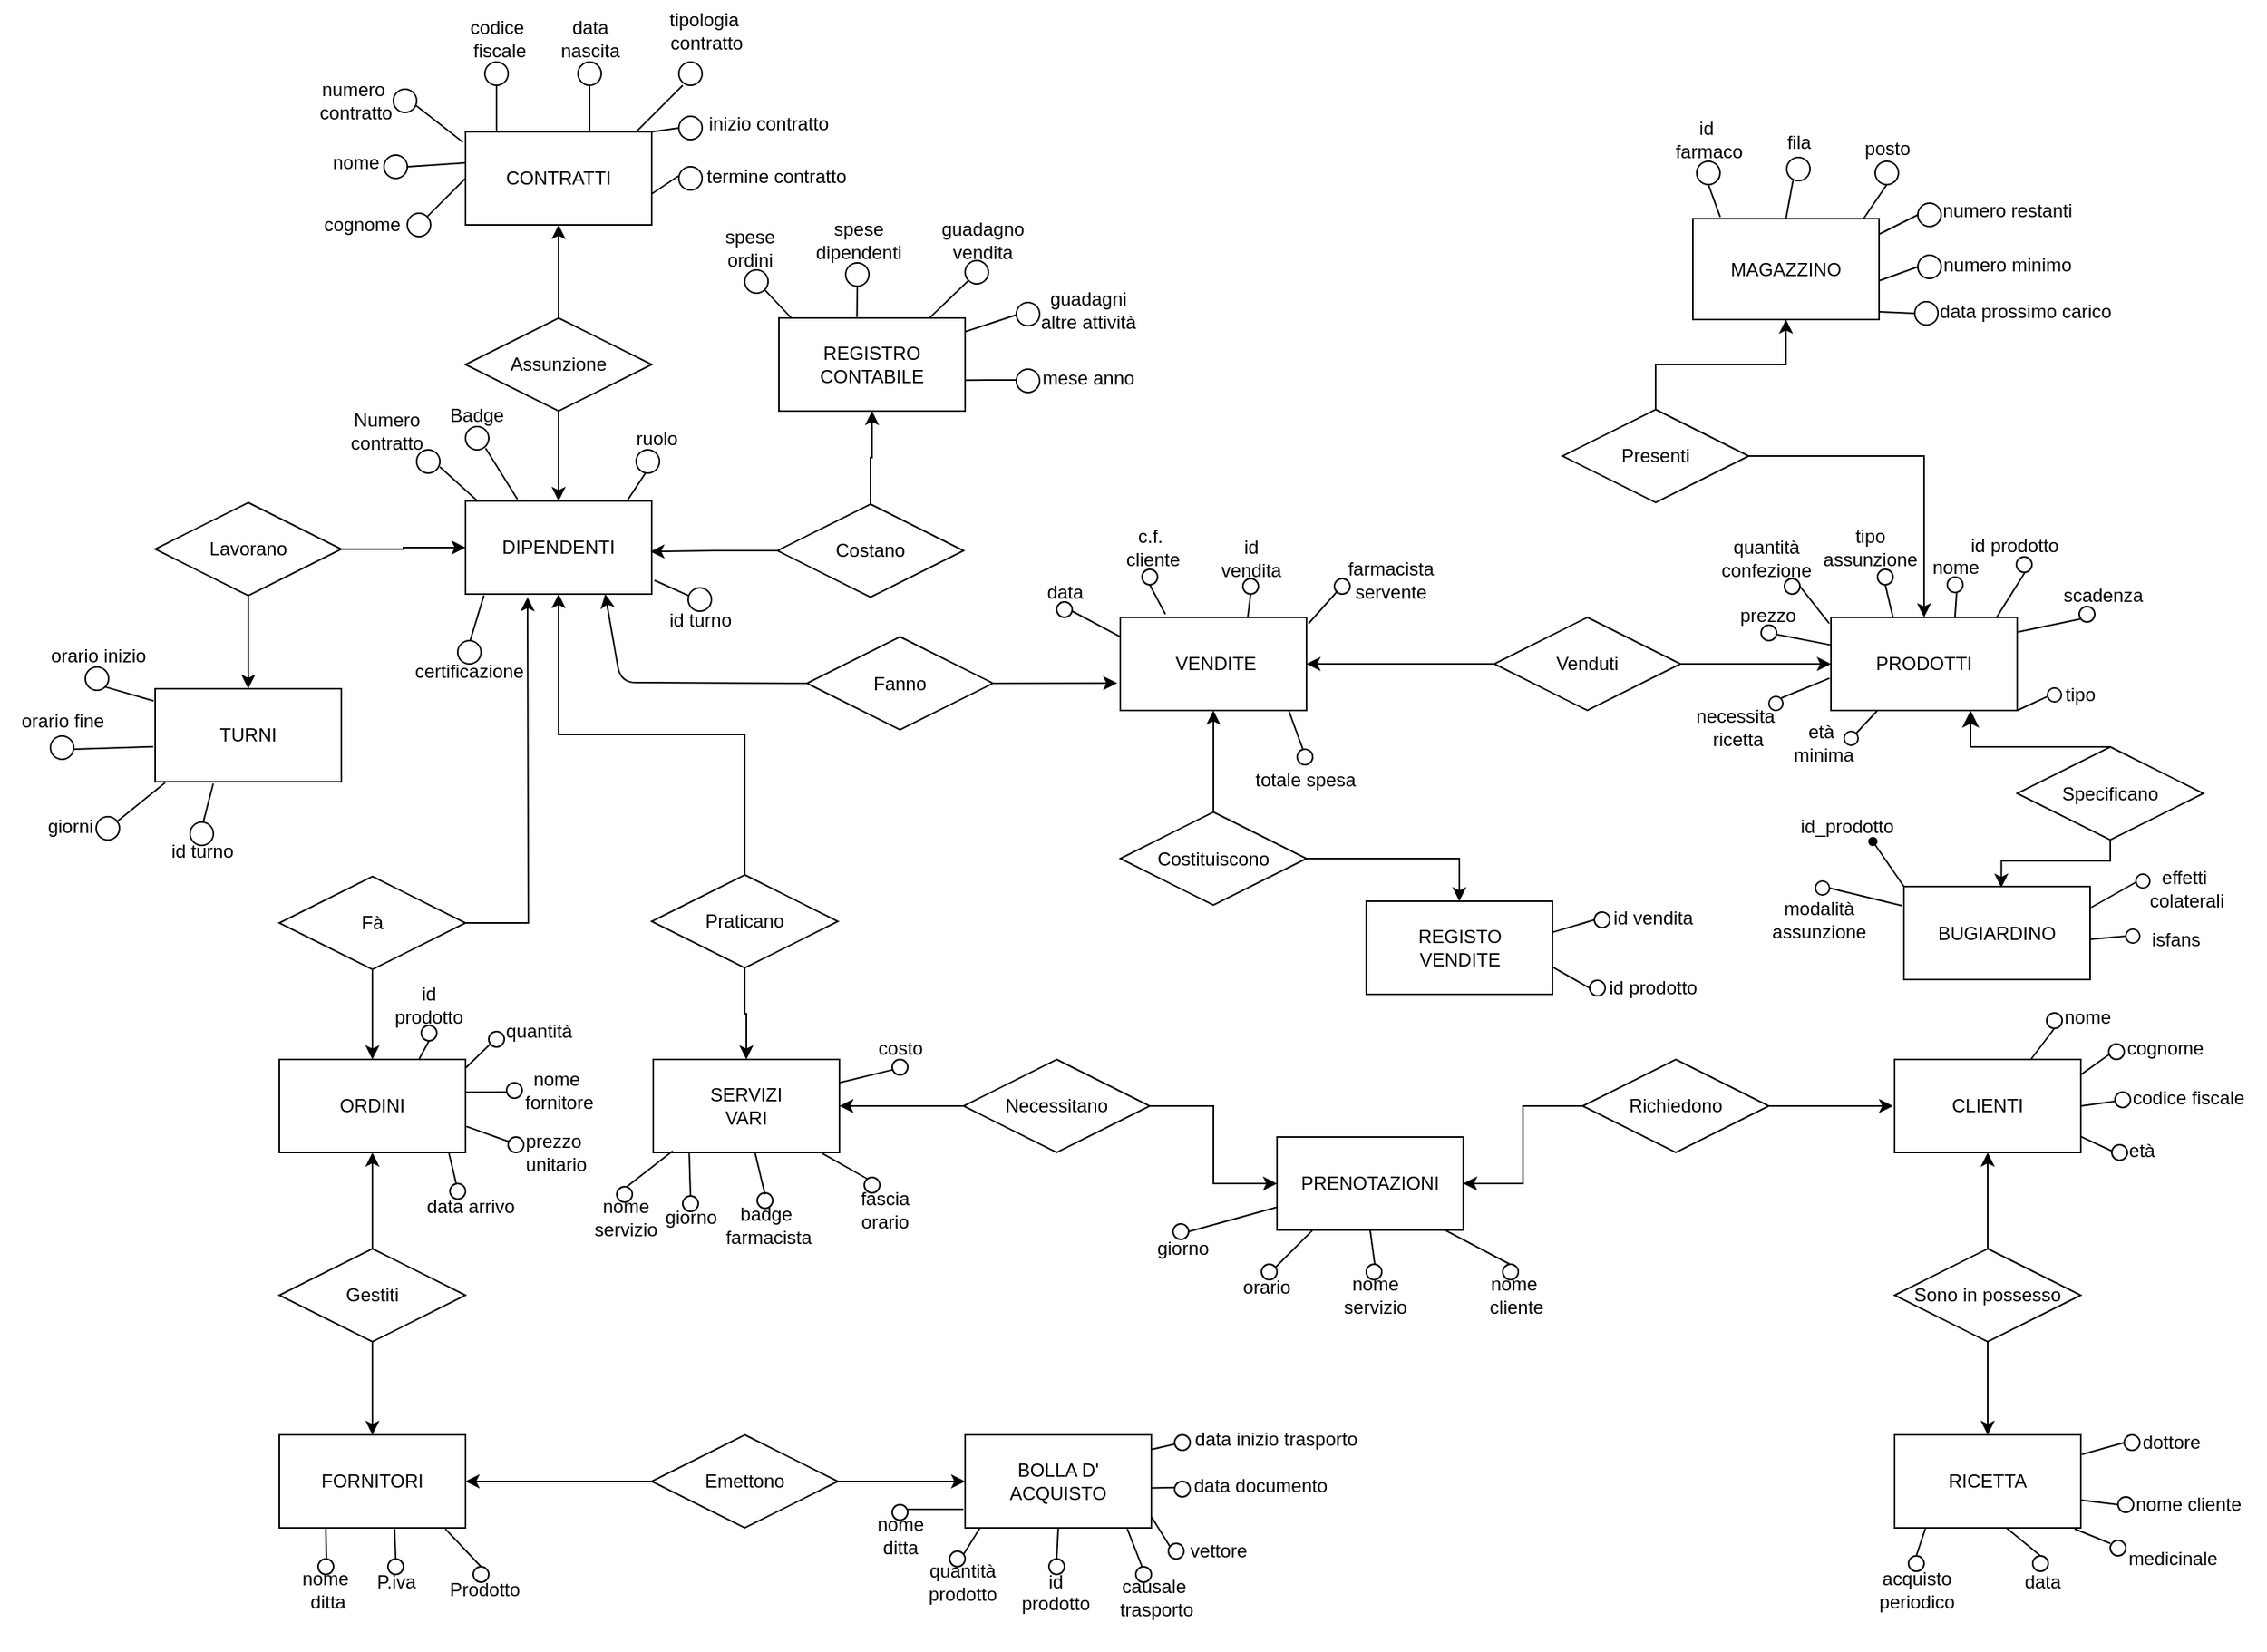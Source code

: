 <mxfile>
    <diagram name="Pagina-1" id="YjtEGkYkuSaekWWVp4o1">
        <mxGraphModel dx="1537" dy="400" grid="1" gridSize="10" guides="1" tooltips="1" connect="1" arrows="1" fold="1" page="1" pageScale="1" pageWidth="827" pageHeight="1169" math="0" shadow="0">
            <root>
                <mxCell id="0"/>
                <mxCell id="1" parent="0"/>
                <mxCell id="sGo81pWRSlFLJqfYXQ_L-1" value="CONTRATTI" style="rounded=0;whiteSpace=wrap;html=1;" parent="1" vertex="1">
                    <mxGeometry x="120" y="100" width="120" height="60" as="geometry"/>
                </mxCell>
                <mxCell id="sGo81pWRSlFLJqfYXQ_L-3" value="DIPENDENTI" style="rounded=0;whiteSpace=wrap;html=1;" parent="1" vertex="1">
                    <mxGeometry x="120" y="338" width="120" height="60" as="geometry"/>
                </mxCell>
                <mxCell id="sGo81pWRSlFLJqfYXQ_L-5" style="edgeStyle=orthogonalEdgeStyle;rounded=0;orthogonalLoop=1;jettySize=auto;html=1;entryX=0.5;entryY=1;entryDx=0;entryDy=0;" parent="1" source="sGo81pWRSlFLJqfYXQ_L-4" target="sGo81pWRSlFLJqfYXQ_L-1" edge="1">
                    <mxGeometry relative="1" as="geometry"/>
                </mxCell>
                <mxCell id="sGo81pWRSlFLJqfYXQ_L-6" style="edgeStyle=orthogonalEdgeStyle;rounded=0;orthogonalLoop=1;jettySize=auto;html=1;entryX=0.5;entryY=0;entryDx=0;entryDy=0;" parent="1" source="sGo81pWRSlFLJqfYXQ_L-4" target="sGo81pWRSlFLJqfYXQ_L-3" edge="1">
                    <mxGeometry relative="1" as="geometry"/>
                </mxCell>
                <mxCell id="sGo81pWRSlFLJqfYXQ_L-4" value="Assunzione" style="shape=rhombus;perimeter=rhombusPerimeter;whiteSpace=wrap;html=1;align=center;" parent="1" vertex="1">
                    <mxGeometry x="120" y="220" width="120" height="60" as="geometry"/>
                </mxCell>
                <mxCell id="sGo81pWRSlFLJqfYXQ_L-19" value="PRODOTTI" style="rounded=0;whiteSpace=wrap;html=1;" parent="1" vertex="1">
                    <mxGeometry x="1000" y="413" width="120" height="60" as="geometry"/>
                </mxCell>
                <mxCell id="sGo81pWRSlFLJqfYXQ_L-36" style="edgeStyle=orthogonalEdgeStyle;rounded=0;orthogonalLoop=1;jettySize=auto;html=1;entryX=0.5;entryY=1;entryDx=0;entryDy=0;" parent="1" source="sGo81pWRSlFLJqfYXQ_L-29" target="sGo81pWRSlFLJqfYXQ_L-34" edge="1">
                    <mxGeometry relative="1" as="geometry">
                        <mxPoint x="1051.5" y="280" as="sourcePoint"/>
                    </mxGeometry>
                </mxCell>
                <mxCell id="MLYDKA6fRqXWFWqQbDaJ-1" style="edgeStyle=orthogonalEdgeStyle;rounded=0;orthogonalLoop=1;jettySize=auto;html=1;entryX=0.5;entryY=0;entryDx=0;entryDy=0;exitX=1;exitY=0.5;exitDx=0;exitDy=0;" parent="1" source="sGo81pWRSlFLJqfYXQ_L-29" target="sGo81pWRSlFLJqfYXQ_L-19" edge="1">
                    <mxGeometry relative="1" as="geometry">
                        <mxPoint x="952" y="309.5" as="sourcePoint"/>
                        <Array as="points">
                            <mxPoint x="1060" y="309"/>
                        </Array>
                    </mxGeometry>
                </mxCell>
                <mxCell id="sGo81pWRSlFLJqfYXQ_L-29" value="Presenti" style="shape=rhombus;perimeter=rhombusPerimeter;whiteSpace=wrap;html=1;align=center;" parent="1" vertex="1">
                    <mxGeometry x="827" y="279" width="120" height="60" as="geometry"/>
                </mxCell>
                <mxCell id="sGo81pWRSlFLJqfYXQ_L-34" value="MAGAZZINO" style="rounded=0;whiteSpace=wrap;html=1;" parent="1" vertex="1">
                    <mxGeometry x="911" y="156" width="120" height="65" as="geometry"/>
                </mxCell>
                <mxCell id="7" style="edgeStyle=none;html=1;exitX=0;exitY=0.5;exitDx=0;exitDy=0;entryX=0.75;entryY=1;entryDx=0;entryDy=0;" edge="1" parent="1" source="sGo81pWRSlFLJqfYXQ_L-37" target="sGo81pWRSlFLJqfYXQ_L-3">
                    <mxGeometry relative="1" as="geometry">
                        <mxPoint x="220" y="455.412" as="targetPoint"/>
                        <Array as="points">
                            <mxPoint x="220" y="455"/>
                        </Array>
                    </mxGeometry>
                </mxCell>
                <mxCell id="8" style="edgeStyle=none;html=1;exitX=1;exitY=0.5;exitDx=0;exitDy=0;" edge="1" parent="1" source="sGo81pWRSlFLJqfYXQ_L-37">
                    <mxGeometry relative="1" as="geometry">
                        <mxPoint x="540" y="455.412" as="targetPoint"/>
                    </mxGeometry>
                </mxCell>
                <mxCell id="sGo81pWRSlFLJqfYXQ_L-37" value="Fanno" style="shape=rhombus;perimeter=rhombusPerimeter;whiteSpace=wrap;html=1;align=center;" parent="1" vertex="1">
                    <mxGeometry x="340" y="425.5" width="120" height="60" as="geometry"/>
                </mxCell>
                <mxCell id="sGo81pWRSlFLJqfYXQ_L-38" value="CLIENTI" style="rounded=0;whiteSpace=wrap;html=1;" parent="1" vertex="1">
                    <mxGeometry x="1041" y="698" width="120" height="60" as="geometry"/>
                </mxCell>
                <mxCell id="sGo81pWRSlFLJqfYXQ_L-44" style="edgeStyle=orthogonalEdgeStyle;rounded=0;orthogonalLoop=1;jettySize=auto;html=1;entryX=0.5;entryY=0;entryDx=0;entryDy=0;" parent="1" source="sGo81pWRSlFLJqfYXQ_L-41" target="sGo81pWRSlFLJqfYXQ_L-42" edge="1">
                    <mxGeometry relative="1" as="geometry"/>
                </mxCell>
                <mxCell id="aAnhq6Uqzf_nA7mnxK8A-34" style="edgeStyle=orthogonalEdgeStyle;rounded=0;orthogonalLoop=1;jettySize=auto;html=1;" parent="1" source="sGo81pWRSlFLJqfYXQ_L-41" edge="1">
                    <mxGeometry relative="1" as="geometry">
                        <mxPoint x="160" y="400" as="targetPoint"/>
                    </mxGeometry>
                </mxCell>
                <mxCell id="sGo81pWRSlFLJqfYXQ_L-41" value="Fà" style="shape=rhombus;perimeter=rhombusPerimeter;whiteSpace=wrap;html=1;align=center;" parent="1" vertex="1">
                    <mxGeometry y="580" width="120" height="60" as="geometry"/>
                </mxCell>
                <mxCell id="sGo81pWRSlFLJqfYXQ_L-42" value="ORDINI" style="rounded=0;whiteSpace=wrap;html=1;" parent="1" vertex="1">
                    <mxGeometry y="698" width="120" height="60" as="geometry"/>
                </mxCell>
                <mxCell id="sGo81pWRSlFLJqfYXQ_L-46" style="edgeStyle=orthogonalEdgeStyle;rounded=0;orthogonalLoop=1;jettySize=auto;html=1;entryX=0.5;entryY=1;entryDx=0;entryDy=0;" parent="1" source="sGo81pWRSlFLJqfYXQ_L-45" target="sGo81pWRSlFLJqfYXQ_L-42" edge="1">
                    <mxGeometry relative="1" as="geometry"/>
                </mxCell>
                <mxCell id="sGo81pWRSlFLJqfYXQ_L-48" style="edgeStyle=orthogonalEdgeStyle;rounded=0;orthogonalLoop=1;jettySize=auto;html=1;entryX=0.5;entryY=0;entryDx=0;entryDy=0;" parent="1" source="sGo81pWRSlFLJqfYXQ_L-45" target="sGo81pWRSlFLJqfYXQ_L-47" edge="1">
                    <mxGeometry relative="1" as="geometry"/>
                </mxCell>
                <mxCell id="sGo81pWRSlFLJqfYXQ_L-45" value="Gestiti" style="shape=rhombus;perimeter=rhombusPerimeter;whiteSpace=wrap;html=1;align=center;" parent="1" vertex="1">
                    <mxGeometry y="820" width="120" height="60" as="geometry"/>
                </mxCell>
                <mxCell id="sGo81pWRSlFLJqfYXQ_L-47" value="FORNITORI" style="rounded=0;whiteSpace=wrap;html=1;" parent="1" vertex="1">
                    <mxGeometry y="940" width="120" height="60" as="geometry"/>
                </mxCell>
                <mxCell id="sGo81pWRSlFLJqfYXQ_L-50" style="edgeStyle=orthogonalEdgeStyle;rounded=0;orthogonalLoop=1;jettySize=auto;html=1;" parent="1" source="sGo81pWRSlFLJqfYXQ_L-49" target="sGo81pWRSlFLJqfYXQ_L-47" edge="1">
                    <mxGeometry relative="1" as="geometry"/>
                </mxCell>
                <mxCell id="sGo81pWRSlFLJqfYXQ_L-52" style="edgeStyle=orthogonalEdgeStyle;rounded=0;orthogonalLoop=1;jettySize=auto;html=1;entryX=0;entryY=0.5;entryDx=0;entryDy=0;" parent="1" source="sGo81pWRSlFLJqfYXQ_L-49" target="sGo81pWRSlFLJqfYXQ_L-51" edge="1">
                    <mxGeometry relative="1" as="geometry"/>
                </mxCell>
                <mxCell id="sGo81pWRSlFLJqfYXQ_L-49" value="Emettono" style="shape=rhombus;perimeter=rhombusPerimeter;whiteSpace=wrap;html=1;align=center;" parent="1" vertex="1">
                    <mxGeometry x="240" y="940" width="120" height="60" as="geometry"/>
                </mxCell>
                <mxCell id="sGo81pWRSlFLJqfYXQ_L-51" value="BOLLA D'&lt;div&gt;ACQUISTO&lt;/div&gt;" style="rounded=0;whiteSpace=wrap;html=1;" parent="1" vertex="1">
                    <mxGeometry x="442" y="940" width="120" height="60" as="geometry"/>
                </mxCell>
                <mxCell id="sGo81pWRSlFLJqfYXQ_L-53" value="numero&amp;nbsp;&lt;div&gt;contratto&lt;/div&gt;" style="text;html=1;align=center;verticalAlign=middle;resizable=0;points=[];autosize=1;strokeColor=none;fillColor=none;" parent="1" vertex="1">
                    <mxGeometry x="13.5" y="60" width="70" height="40" as="geometry"/>
                </mxCell>
                <mxCell id="sGo81pWRSlFLJqfYXQ_L-54" value="nome" style="text;html=1;align=center;verticalAlign=middle;resizable=0;points=[];autosize=1;strokeColor=none;fillColor=none;" parent="1" vertex="1">
                    <mxGeometry x="23.5" y="105" width="50" height="30" as="geometry"/>
                </mxCell>
                <mxCell id="sGo81pWRSlFLJqfYXQ_L-55" value="cognome" style="text;html=1;align=center;verticalAlign=middle;resizable=0;points=[];autosize=1;strokeColor=none;fillColor=none;" parent="1" vertex="1">
                    <mxGeometry x="17.5" y="145" width="70" height="30" as="geometry"/>
                </mxCell>
                <mxCell id="sGo81pWRSlFLJqfYXQ_L-56" value="codice&lt;div&gt;&amp;nbsp;fiscale&lt;/div&gt;" style="text;html=1;align=center;verticalAlign=middle;resizable=0;points=[];autosize=1;strokeColor=none;fillColor=none;" parent="1" vertex="1">
                    <mxGeometry x="110" y="20" width="60" height="40" as="geometry"/>
                </mxCell>
                <mxCell id="sGo81pWRSlFLJqfYXQ_L-57" value="data&lt;div&gt;nascita&lt;/div&gt;" style="text;html=1;align=center;verticalAlign=middle;resizable=0;points=[];autosize=1;strokeColor=none;fillColor=none;" parent="1" vertex="1">
                    <mxGeometry x="170" y="20" width="60" height="40" as="geometry"/>
                </mxCell>
                <mxCell id="sGo81pWRSlFLJqfYXQ_L-58" value="tipologia&amp;nbsp;&lt;div&gt;contratto&lt;/div&gt;" style="text;html=1;align=center;verticalAlign=middle;resizable=0;points=[];autosize=1;strokeColor=none;fillColor=none;" parent="1" vertex="1">
                    <mxGeometry x="240" y="15" width="70" height="40" as="geometry"/>
                </mxCell>
                <mxCell id="sGo81pWRSlFLJqfYXQ_L-59" value="inizio contratto" style="text;html=1;align=center;verticalAlign=middle;resizable=0;points=[];autosize=1;strokeColor=none;fillColor=none;" parent="1" vertex="1">
                    <mxGeometry x="265" y="80" width="100" height="30" as="geometry"/>
                </mxCell>
                <mxCell id="sGo81pWRSlFLJqfYXQ_L-60" value="termine contratto" style="text;html=1;align=center;verticalAlign=middle;resizable=0;points=[];autosize=1;strokeColor=none;fillColor=none;" parent="1" vertex="1">
                    <mxGeometry x="265" y="114" width="110" height="30" as="geometry"/>
                </mxCell>
                <mxCell id="sGo81pWRSlFLJqfYXQ_L-63" value="" style="ellipse;whiteSpace=wrap;html=1;aspect=fixed;" parent="1" vertex="1">
                    <mxGeometry x="192.5" y="55" width="15" height="15" as="geometry"/>
                </mxCell>
                <mxCell id="sGo81pWRSlFLJqfYXQ_L-65" value="" style="ellipse;whiteSpace=wrap;html=1;aspect=fixed;" parent="1" vertex="1">
                    <mxGeometry x="67.5" y="115" width="15" height="15" as="geometry"/>
                </mxCell>
                <mxCell id="sGo81pWRSlFLJqfYXQ_L-66" value="" style="ellipse;whiteSpace=wrap;html=1;aspect=fixed;" parent="1" vertex="1">
                    <mxGeometry x="82.5" y="152.5" width="15" height="15" as="geometry"/>
                </mxCell>
                <mxCell id="sGo81pWRSlFLJqfYXQ_L-69" value="" style="ellipse;whiteSpace=wrap;html=1;aspect=fixed;" parent="1" vertex="1">
                    <mxGeometry x="132.5" y="55" width="15" height="15" as="geometry"/>
                </mxCell>
                <mxCell id="sGo81pWRSlFLJqfYXQ_L-70" value="" style="ellipse;whiteSpace=wrap;html=1;aspect=fixed;" parent="1" vertex="1">
                    <mxGeometry x="257.5" y="55" width="15" height="15" as="geometry"/>
                </mxCell>
                <mxCell id="sGo81pWRSlFLJqfYXQ_L-71" value="" style="ellipse;whiteSpace=wrap;html=1;aspect=fixed;" parent="1" vertex="1">
                    <mxGeometry x="257.5" y="90" width="15" height="15" as="geometry"/>
                </mxCell>
                <mxCell id="sGo81pWRSlFLJqfYXQ_L-72" value="" style="ellipse;whiteSpace=wrap;html=1;aspect=fixed;" parent="1" vertex="1">
                    <mxGeometry x="257.5" y="122.5" width="15" height="15" as="geometry"/>
                </mxCell>
                <mxCell id="sGo81pWRSlFLJqfYXQ_L-73" value="" style="endArrow=none;html=1;rounded=0;exitX=1;exitY=0;exitDx=0;exitDy=0;" parent="1" source="sGo81pWRSlFLJqfYXQ_L-66" edge="1">
                    <mxGeometry width="50" height="50" relative="1" as="geometry">
                        <mxPoint x="70" y="180" as="sourcePoint"/>
                        <mxPoint x="120" y="130" as="targetPoint"/>
                    </mxGeometry>
                </mxCell>
                <mxCell id="sGo81pWRSlFLJqfYXQ_L-74" value="" style="endArrow=none;html=1;rounded=0;exitX=1;exitY=0.5;exitDx=0;exitDy=0;" parent="1" source="sGo81pWRSlFLJqfYXQ_L-65" edge="1">
                    <mxGeometry width="50" height="50" relative="1" as="geometry">
                        <mxPoint x="70" y="170" as="sourcePoint"/>
                        <mxPoint x="120" y="120" as="targetPoint"/>
                    </mxGeometry>
                </mxCell>
                <mxCell id="sGo81pWRSlFLJqfYXQ_L-76" value="" style="ellipse;whiteSpace=wrap;html=1;aspect=fixed;" parent="1" vertex="1">
                    <mxGeometry x="73.5" y="72.5" width="15" height="15" as="geometry"/>
                </mxCell>
                <mxCell id="sGo81pWRSlFLJqfYXQ_L-77" value="" style="endArrow=none;html=1;rounded=0;entryX=-0.014;entryY=0.11;entryDx=0;entryDy=0;entryPerimeter=0;exitX=0.963;exitY=0.692;exitDx=0;exitDy=0;exitPerimeter=0;" parent="1" source="sGo81pWRSlFLJqfYXQ_L-76" target="sGo81pWRSlFLJqfYXQ_L-1" edge="1">
                    <mxGeometry width="50" height="50" relative="1" as="geometry">
                        <mxPoint x="90" y="110" as="sourcePoint"/>
                        <mxPoint x="140" y="60" as="targetPoint"/>
                    </mxGeometry>
                </mxCell>
                <mxCell id="sGo81pWRSlFLJqfYXQ_L-78" value="" style="endArrow=none;html=1;rounded=0;entryX=0.5;entryY=1;entryDx=0;entryDy=0;" parent="1" target="sGo81pWRSlFLJqfYXQ_L-69" edge="1">
                    <mxGeometry width="50" height="50" relative="1" as="geometry">
                        <mxPoint x="140" y="100" as="sourcePoint"/>
                        <mxPoint x="190" y="50" as="targetPoint"/>
                    </mxGeometry>
                </mxCell>
                <mxCell id="sGo81pWRSlFLJqfYXQ_L-79" value="" style="endArrow=none;html=1;rounded=0;entryX=0.5;entryY=1;entryDx=0;entryDy=0;" parent="1" target="sGo81pWRSlFLJqfYXQ_L-63" edge="1">
                    <mxGeometry width="50" height="50" relative="1" as="geometry">
                        <mxPoint x="200" y="100" as="sourcePoint"/>
                        <mxPoint x="250" y="50" as="targetPoint"/>
                    </mxGeometry>
                </mxCell>
                <mxCell id="sGo81pWRSlFLJqfYXQ_L-80" value="" style="endArrow=none;html=1;rounded=0;" parent="1" edge="1">
                    <mxGeometry width="50" height="50" relative="1" as="geometry">
                        <mxPoint x="230" y="100" as="sourcePoint"/>
                        <mxPoint x="260" y="70" as="targetPoint"/>
                    </mxGeometry>
                </mxCell>
                <mxCell id="sGo81pWRSlFLJqfYXQ_L-81" value="" style="endArrow=none;html=1;rounded=0;entryX=0;entryY=0.5;entryDx=0;entryDy=0;" parent="1" target="sGo81pWRSlFLJqfYXQ_L-71" edge="1">
                    <mxGeometry width="50" height="50" relative="1" as="geometry">
                        <mxPoint x="240" y="100" as="sourcePoint"/>
                        <mxPoint x="290" y="50" as="targetPoint"/>
                    </mxGeometry>
                </mxCell>
                <mxCell id="sGo81pWRSlFLJqfYXQ_L-82" value="" style="endArrow=none;html=1;rounded=0;entryX=-0.011;entryY=0.391;entryDx=0;entryDy=0;entryPerimeter=0;" parent="1" target="sGo81pWRSlFLJqfYXQ_L-72" edge="1">
                    <mxGeometry width="50" height="50" relative="1" as="geometry">
                        <mxPoint x="240" y="140" as="sourcePoint"/>
                        <mxPoint x="290" y="90" as="targetPoint"/>
                    </mxGeometry>
                </mxCell>
                <mxCell id="sGo81pWRSlFLJqfYXQ_L-94" value="Badge" style="text;html=1;align=center;verticalAlign=middle;resizable=0;points=[];autosize=1;strokeColor=none;fillColor=none;" parent="1" vertex="1">
                    <mxGeometry x="96.5" y="268" width="60" height="30" as="geometry"/>
                </mxCell>
                <mxCell id="sGo81pWRSlFLJqfYXQ_L-95" value="Numero&lt;div&gt;contratto&lt;/div&gt;" style="text;html=1;align=center;verticalAlign=middle;resizable=0;points=[];autosize=1;strokeColor=none;fillColor=none;" parent="1" vertex="1">
                    <mxGeometry x="33.5" y="273" width="70" height="40" as="geometry"/>
                </mxCell>
                <mxCell id="sGo81pWRSlFLJqfYXQ_L-97" value="" style="ellipse;whiteSpace=wrap;html=1;aspect=fixed;" parent="1" vertex="1">
                    <mxGeometry x="120" y="290" width="15" height="15" as="geometry"/>
                </mxCell>
                <mxCell id="sGo81pWRSlFLJqfYXQ_L-98" value="" style="ellipse;whiteSpace=wrap;html=1;aspect=fixed;" parent="1" vertex="1">
                    <mxGeometry x="88.5" y="305" width="15" height="15" as="geometry"/>
                </mxCell>
                <mxCell id="sGo81pWRSlFLJqfYXQ_L-100" value="" style="endArrow=none;html=1;rounded=0;entryX=0.061;entryY=-0.006;entryDx=0;entryDy=0;entryPerimeter=0;" parent="1" target="sGo81pWRSlFLJqfYXQ_L-3" edge="1">
                    <mxGeometry width="50" height="50" relative="1" as="geometry">
                        <mxPoint x="103.5" y="316" as="sourcePoint"/>
                        <mxPoint x="136.5" y="311" as="targetPoint"/>
                    </mxGeometry>
                </mxCell>
                <mxCell id="sGo81pWRSlFLJqfYXQ_L-107" style="edgeStyle=orthogonalEdgeStyle;rounded=0;orthogonalLoop=1;jettySize=auto;html=1;" parent="1" source="sGo81pWRSlFLJqfYXQ_L-101" target="sGo81pWRSlFLJqfYXQ_L-104" edge="1">
                    <mxGeometry relative="1" as="geometry"/>
                </mxCell>
                <mxCell id="aAnhq6Uqzf_nA7mnxK8A-32" style="edgeStyle=orthogonalEdgeStyle;rounded=0;orthogonalLoop=1;jettySize=auto;html=1;entryX=0.5;entryY=1;entryDx=0;entryDy=0;" parent="1" source="sGo81pWRSlFLJqfYXQ_L-101" target="sGo81pWRSlFLJqfYXQ_L-3" edge="1">
                    <mxGeometry relative="1" as="geometry"/>
                </mxCell>
                <mxCell id="sGo81pWRSlFLJqfYXQ_L-101" value="Praticano" style="shape=rhombus;perimeter=rhombusPerimeter;whiteSpace=wrap;html=1;align=center;" parent="1" vertex="1">
                    <mxGeometry x="240" y="579" width="120" height="60" as="geometry"/>
                </mxCell>
                <mxCell id="sGo81pWRSlFLJqfYXQ_L-104" value="SERVIZI&lt;div&gt;VARI&lt;/div&gt;" style="rounded=0;whiteSpace=wrap;html=1;" parent="1" vertex="1">
                    <mxGeometry x="241" y="698" width="120" height="60" as="geometry"/>
                </mxCell>
                <mxCell id="11" style="edgeStyle=none;html=1;exitX=0;exitY=0.5;exitDx=0;exitDy=0;entryX=1;entryY=0.5;entryDx=0;entryDy=0;" edge="1" parent="1" source="sGo81pWRSlFLJqfYXQ_L-114" target="MLYDKA6fRqXWFWqQbDaJ-16">
                    <mxGeometry relative="1" as="geometry"/>
                </mxCell>
                <mxCell id="13" style="edgeStyle=none;html=1;exitX=1;exitY=0.5;exitDx=0;exitDy=0;entryX=0;entryY=0.5;entryDx=0;entryDy=0;" edge="1" parent="1" source="sGo81pWRSlFLJqfYXQ_L-114" target="sGo81pWRSlFLJqfYXQ_L-19">
                    <mxGeometry relative="1" as="geometry"/>
                </mxCell>
                <mxCell id="sGo81pWRSlFLJqfYXQ_L-114" value="Venduti" style="shape=rhombus;perimeter=rhombusPerimeter;whiteSpace=wrap;html=1;align=center;" parent="1" vertex="1">
                    <mxGeometry x="783" y="413" width="120" height="60" as="geometry"/>
                </mxCell>
                <mxCell id="sGo81pWRSlFLJqfYXQ_L-115" value="RICETTA" style="rounded=0;whiteSpace=wrap;html=1;" parent="1" vertex="1">
                    <mxGeometry x="1041" y="940" width="120" height="60" as="geometry"/>
                </mxCell>
                <mxCell id="MLYDKA6fRqXWFWqQbDaJ-4" value="" style="endArrow=none;html=1;rounded=0;exitX=0.279;exitY=-0.019;exitDx=0;exitDy=0;exitPerimeter=0;" parent="1" source="sGo81pWRSlFLJqfYXQ_L-3" edge="1">
                    <mxGeometry width="50" height="50" relative="1" as="geometry">
                        <mxPoint x="83" y="354" as="sourcePoint"/>
                        <mxPoint x="133" y="304" as="targetPoint"/>
                    </mxGeometry>
                </mxCell>
                <mxCell id="MLYDKA6fRqXWFWqQbDaJ-16" value="&amp;nbsp;VENDITE" style="rounded=0;whiteSpace=wrap;html=1;" parent="1" vertex="1">
                    <mxGeometry x="542" y="413" width="120" height="60" as="geometry"/>
                </mxCell>
                <mxCell id="MLYDKA6fRqXWFWqQbDaJ-20" style="edgeStyle=orthogonalEdgeStyle;rounded=0;orthogonalLoop=1;jettySize=auto;html=1;entryX=0.5;entryY=0;entryDx=0;entryDy=0;" parent="1" source="MLYDKA6fRqXWFWqQbDaJ-19" target="sGo81pWRSlFLJqfYXQ_L-115" edge="1">
                    <mxGeometry relative="1" as="geometry"/>
                </mxCell>
                <mxCell id="MLYDKA6fRqXWFWqQbDaJ-21" style="edgeStyle=orthogonalEdgeStyle;rounded=0;orthogonalLoop=1;jettySize=auto;html=1;entryX=0.5;entryY=1;entryDx=0;entryDy=0;" parent="1" source="MLYDKA6fRqXWFWqQbDaJ-19" target="sGo81pWRSlFLJqfYXQ_L-38" edge="1">
                    <mxGeometry relative="1" as="geometry"/>
                </mxCell>
                <mxCell id="MLYDKA6fRqXWFWqQbDaJ-19" value="Sono in possesso" style="shape=rhombus;perimeter=rhombusPerimeter;whiteSpace=wrap;html=1;align=center;" parent="1" vertex="1">
                    <mxGeometry x="1041" y="820" width="120" height="60" as="geometry"/>
                </mxCell>
                <mxCell id="MLYDKA6fRqXWFWqQbDaJ-28" style="edgeStyle=orthogonalEdgeStyle;rounded=0;orthogonalLoop=1;jettySize=auto;html=1;entryX=0.5;entryY=1;entryDx=0;entryDy=0;" parent="1" source="MLYDKA6fRqXWFWqQbDaJ-24" target="MLYDKA6fRqXWFWqQbDaJ-25" edge="1">
                    <mxGeometry relative="1" as="geometry"/>
                </mxCell>
                <mxCell id="MLYDKA6fRqXWFWqQbDaJ-24" value="Costano" style="shape=rhombus;perimeter=rhombusPerimeter;whiteSpace=wrap;html=1;align=center;" parent="1" vertex="1">
                    <mxGeometry x="321" y="340" width="120" height="60" as="geometry"/>
                </mxCell>
                <mxCell id="MLYDKA6fRqXWFWqQbDaJ-25" value="REGISTRO&lt;div&gt;CONTABILE&lt;/div&gt;" style="rounded=0;whiteSpace=wrap;html=1;" parent="1" vertex="1">
                    <mxGeometry x="322" y="220" width="120" height="60" as="geometry"/>
                </mxCell>
                <mxCell id="MLYDKA6fRqXWFWqQbDaJ-27" style="edgeStyle=orthogonalEdgeStyle;rounded=0;orthogonalLoop=1;jettySize=auto;html=1;entryX=0.993;entryY=0.543;entryDx=0;entryDy=0;entryPerimeter=0;" parent="1" source="MLYDKA6fRqXWFWqQbDaJ-24" target="sGo81pWRSlFLJqfYXQ_L-3" edge="1">
                    <mxGeometry relative="1" as="geometry"/>
                </mxCell>
                <mxCell id="6ZU64Irlaz8Kc_cLsEmv-7" style="edgeStyle=orthogonalEdgeStyle;rounded=0;orthogonalLoop=1;jettySize=auto;html=1;entryX=1;entryY=0.5;entryDx=0;entryDy=0;" parent="1" source="6ZU64Irlaz8Kc_cLsEmv-3" target="sGo81pWRSlFLJqfYXQ_L-104" edge="1">
                    <mxGeometry relative="1" as="geometry"/>
                </mxCell>
                <mxCell id="aAnhq6Uqzf_nA7mnxK8A-14" style="edgeStyle=orthogonalEdgeStyle;rounded=0;orthogonalLoop=1;jettySize=auto;html=1;entryX=0;entryY=0.5;entryDx=0;entryDy=0;" parent="1" source="6ZU64Irlaz8Kc_cLsEmv-3" target="6ZU64Irlaz8Kc_cLsEmv-5" edge="1">
                    <mxGeometry relative="1" as="geometry"/>
                </mxCell>
                <mxCell id="6ZU64Irlaz8Kc_cLsEmv-3" value="Necessitano" style="shape=rhombus;perimeter=rhombusPerimeter;whiteSpace=wrap;html=1;align=center;" parent="1" vertex="1">
                    <mxGeometry x="441" y="698" width="120" height="60" as="geometry"/>
                </mxCell>
                <mxCell id="6ZU64Irlaz8Kc_cLsEmv-5" value="PRENOTAZIONI" style="rounded=0;whiteSpace=wrap;html=1;" parent="1" vertex="1">
                    <mxGeometry x="643" y="748" width="120" height="60" as="geometry"/>
                </mxCell>
                <mxCell id="6ZU64Irlaz8Kc_cLsEmv-9" style="edgeStyle=orthogonalEdgeStyle;rounded=0;orthogonalLoop=1;jettySize=auto;html=1;entryX=1;entryY=0.5;entryDx=0;entryDy=0;" parent="1" source="6ZU64Irlaz8Kc_cLsEmv-6" target="6ZU64Irlaz8Kc_cLsEmv-5" edge="1">
                    <mxGeometry relative="1" as="geometry"/>
                </mxCell>
                <mxCell id="6ZU64Irlaz8Kc_cLsEmv-10" style="edgeStyle=orthogonalEdgeStyle;rounded=0;orthogonalLoop=1;jettySize=auto;html=1;" parent="1" source="6ZU64Irlaz8Kc_cLsEmv-6" edge="1">
                    <mxGeometry relative="1" as="geometry">
                        <mxPoint x="1040" y="728" as="targetPoint"/>
                    </mxGeometry>
                </mxCell>
                <mxCell id="6ZU64Irlaz8Kc_cLsEmv-6" value="Richiedono" style="shape=rhombus;perimeter=rhombusPerimeter;whiteSpace=wrap;html=1;align=center;" parent="1" vertex="1">
                    <mxGeometry x="840" y="698" width="120" height="60" as="geometry"/>
                </mxCell>
                <mxCell id="DV-QQxApzA29Bk_mKNCQ-1" value="id&amp;nbsp;&lt;div&gt;farmaco&lt;/div&gt;" style="text;html=1;align=center;verticalAlign=middle;resizable=0;points=[];autosize=1;strokeColor=none;fillColor=none;" parent="1" vertex="1">
                    <mxGeometry x="886" y="85" width="70" height="40" as="geometry"/>
                </mxCell>
                <mxCell id="DV-QQxApzA29Bk_mKNCQ-2" value="fila" style="text;html=1;align=center;verticalAlign=middle;resizable=0;points=[];autosize=1;strokeColor=none;fillColor=none;" parent="1" vertex="1">
                    <mxGeometry x="959" y="91.5" width="40" height="30" as="geometry"/>
                </mxCell>
                <mxCell id="DV-QQxApzA29Bk_mKNCQ-3" value="posto" style="text;html=1;align=center;verticalAlign=middle;resizable=0;points=[];autosize=1;strokeColor=none;fillColor=none;" parent="1" vertex="1">
                    <mxGeometry x="1011" y="96" width="50" height="30" as="geometry"/>
                </mxCell>
                <mxCell id="DV-QQxApzA29Bk_mKNCQ-4" value="numero restanti&amp;nbsp;" style="text;html=1;align=center;verticalAlign=middle;resizable=0;points=[];autosize=1;strokeColor=none;fillColor=none;" parent="1" vertex="1">
                    <mxGeometry x="1060" y="135.5" width="110" height="30" as="geometry"/>
                </mxCell>
                <mxCell id="DV-QQxApzA29Bk_mKNCQ-5" value="numero minimo&amp;nbsp;" style="text;html=1;align=center;verticalAlign=middle;resizable=0;points=[];autosize=1;strokeColor=none;fillColor=none;" parent="1" vertex="1">
                    <mxGeometry x="1060" y="171" width="110" height="30" as="geometry"/>
                </mxCell>
                <mxCell id="DV-QQxApzA29Bk_mKNCQ-6" value="data prossimo carico" style="text;html=1;align=center;verticalAlign=middle;resizable=0;points=[];autosize=1;strokeColor=none;fillColor=none;" parent="1" vertex="1">
                    <mxGeometry x="1060" y="201" width="130" height="30" as="geometry"/>
                </mxCell>
                <mxCell id="DV-QQxApzA29Bk_mKNCQ-7" value="" style="ellipse;whiteSpace=wrap;html=1;aspect=fixed;" parent="1" vertex="1">
                    <mxGeometry x="913.5" y="119" width="15" height="15" as="geometry"/>
                </mxCell>
                <mxCell id="DV-QQxApzA29Bk_mKNCQ-8" value="" style="ellipse;whiteSpace=wrap;html=1;aspect=fixed;" parent="1" vertex="1">
                    <mxGeometry x="971.5" y="116.5" width="15" height="15" as="geometry"/>
                </mxCell>
                <mxCell id="DV-QQxApzA29Bk_mKNCQ-9" value="" style="ellipse;whiteSpace=wrap;html=1;aspect=fixed;" parent="1" vertex="1">
                    <mxGeometry x="1028.5" y="119" width="15" height="15" as="geometry"/>
                </mxCell>
                <mxCell id="DV-QQxApzA29Bk_mKNCQ-10" value="" style="ellipse;whiteSpace=wrap;html=1;aspect=fixed;" parent="1" vertex="1">
                    <mxGeometry x="1056" y="146" width="15" height="15" as="geometry"/>
                </mxCell>
                <mxCell id="DV-QQxApzA29Bk_mKNCQ-11" value="" style="ellipse;whiteSpace=wrap;html=1;aspect=fixed;" parent="1" vertex="1">
                    <mxGeometry x="1056" y="179.5" width="15" height="15" as="geometry"/>
                </mxCell>
                <mxCell id="DV-QQxApzA29Bk_mKNCQ-13" value="" style="ellipse;whiteSpace=wrap;html=1;aspect=fixed;" parent="1" vertex="1">
                    <mxGeometry x="1054" y="209.5" width="15" height="15" as="geometry"/>
                </mxCell>
                <mxCell id="DV-QQxApzA29Bk_mKNCQ-16" value="" style="endArrow=none;html=1;rounded=0;exitX=0.147;exitY=-0.016;exitDx=0;exitDy=0;exitPerimeter=0;entryX=0.5;entryY=1;entryDx=0;entryDy=0;" parent="1" source="sGo81pWRSlFLJqfYXQ_L-34" target="DV-QQxApzA29Bk_mKNCQ-7" edge="1">
                    <mxGeometry width="50" height="50" relative="1" as="geometry">
                        <mxPoint x="871" y="186" as="sourcePoint"/>
                        <mxPoint x="921" y="136" as="targetPoint"/>
                    </mxGeometry>
                </mxCell>
                <mxCell id="DV-QQxApzA29Bk_mKNCQ-17" value="" style="endArrow=none;html=1;rounded=0;exitX=0.5;exitY=0;exitDx=0;exitDy=0;" parent="1" edge="1" source="sGo81pWRSlFLJqfYXQ_L-34">
                    <mxGeometry width="50" height="50" relative="1" as="geometry">
                        <mxPoint x="978.5" y="156" as="sourcePoint"/>
                        <mxPoint x="975.5" y="131.5" as="targetPoint"/>
                    </mxGeometry>
                </mxCell>
                <mxCell id="DV-QQxApzA29Bk_mKNCQ-18" value="" style="endArrow=none;html=1;rounded=0;entryX=0.5;entryY=1;entryDx=0;entryDy=0;" parent="1" target="DV-QQxApzA29Bk_mKNCQ-9" edge="1">
                    <mxGeometry width="50" height="50" relative="1" as="geometry">
                        <mxPoint x="1021" y="156" as="sourcePoint"/>
                        <mxPoint x="1071" y="106" as="targetPoint"/>
                    </mxGeometry>
                </mxCell>
                <mxCell id="DV-QQxApzA29Bk_mKNCQ-19" value="" style="endArrow=none;html=1;rounded=0;entryX=0;entryY=0.5;entryDx=0;entryDy=0;" parent="1" target="DV-QQxApzA29Bk_mKNCQ-10" edge="1">
                    <mxGeometry width="50" height="50" relative="1" as="geometry">
                        <mxPoint x="1031" y="166" as="sourcePoint"/>
                        <mxPoint x="1081" y="116" as="targetPoint"/>
                    </mxGeometry>
                </mxCell>
                <mxCell id="DV-QQxApzA29Bk_mKNCQ-20" value="" style="endArrow=none;html=1;rounded=0;entryX=0;entryY=0.5;entryDx=0;entryDy=0;" parent="1" target="DV-QQxApzA29Bk_mKNCQ-11" edge="1">
                    <mxGeometry width="50" height="50" relative="1" as="geometry">
                        <mxPoint x="1031" y="196" as="sourcePoint"/>
                        <mxPoint x="1081" y="146" as="targetPoint"/>
                    </mxGeometry>
                </mxCell>
                <mxCell id="DV-QQxApzA29Bk_mKNCQ-21" value="" style="endArrow=none;html=1;rounded=0;entryX=0;entryY=0.5;entryDx=0;entryDy=0;" parent="1" target="DV-QQxApzA29Bk_mKNCQ-13" edge="1">
                    <mxGeometry width="50" height="50" relative="1" as="geometry">
                        <mxPoint x="1031" y="216" as="sourcePoint"/>
                        <mxPoint x="1081" y="166" as="targetPoint"/>
                    </mxGeometry>
                </mxCell>
                <mxCell id="DV-QQxApzA29Bk_mKNCQ-22" value="spese&lt;div&gt;ordini&lt;/div&gt;" style="text;html=1;align=center;verticalAlign=middle;resizable=0;points=[];autosize=1;strokeColor=none;fillColor=none;" parent="1" vertex="1">
                    <mxGeometry x="272.5" y="155" width="60" height="40" as="geometry"/>
                </mxCell>
                <mxCell id="DV-QQxApzA29Bk_mKNCQ-23" value="spese&lt;div&gt;dipendenti&lt;/div&gt;" style="text;html=1;align=center;verticalAlign=middle;resizable=0;points=[];autosize=1;strokeColor=none;fillColor=none;" parent="1" vertex="1">
                    <mxGeometry x="332.5" y="150" width="80" height="40" as="geometry"/>
                </mxCell>
                <mxCell id="DV-QQxApzA29Bk_mKNCQ-24" value="guadagno&lt;div&gt;vendita&lt;/div&gt;" style="text;html=1;align=center;verticalAlign=middle;resizable=0;points=[];autosize=1;strokeColor=none;fillColor=none;" parent="1" vertex="1">
                    <mxGeometry x="412.5" y="150" width="80" height="40" as="geometry"/>
                </mxCell>
                <mxCell id="DV-QQxApzA29Bk_mKNCQ-25" value="guadagni&lt;div&gt;altre attività&lt;/div&gt;" style="text;html=1;align=center;verticalAlign=middle;resizable=0;points=[];autosize=1;strokeColor=none;fillColor=none;" parent="1" vertex="1">
                    <mxGeometry x="481" y="194.5" width="80" height="40" as="geometry"/>
                </mxCell>
                <mxCell id="DV-QQxApzA29Bk_mKNCQ-26" value="mese anno" style="text;html=1;align=center;verticalAlign=middle;resizable=0;points=[];autosize=1;strokeColor=none;fillColor=none;" parent="1" vertex="1">
                    <mxGeometry x="481" y="243.5" width="80" height="30" as="geometry"/>
                </mxCell>
                <mxCell id="DV-QQxApzA29Bk_mKNCQ-27" value="" style="ellipse;whiteSpace=wrap;html=1;aspect=fixed;" parent="1" vertex="1">
                    <mxGeometry x="475" y="253" width="15" height="15" as="geometry"/>
                </mxCell>
                <mxCell id="DV-QQxApzA29Bk_mKNCQ-28" value="" style="ellipse;whiteSpace=wrap;html=1;aspect=fixed;" parent="1" vertex="1">
                    <mxGeometry x="475" y="210" width="15" height="15" as="geometry"/>
                </mxCell>
                <mxCell id="DV-QQxApzA29Bk_mKNCQ-29" value="" style="ellipse;whiteSpace=wrap;html=1;aspect=fixed;" parent="1" vertex="1">
                    <mxGeometry x="442" y="183" width="15" height="15" as="geometry"/>
                </mxCell>
                <mxCell id="DV-QQxApzA29Bk_mKNCQ-30" value="" style="ellipse;whiteSpace=wrap;html=1;aspect=fixed;" parent="1" vertex="1">
                    <mxGeometry x="365" y="184.5" width="15" height="15" as="geometry"/>
                </mxCell>
                <mxCell id="DV-QQxApzA29Bk_mKNCQ-31" value="" style="ellipse;whiteSpace=wrap;html=1;aspect=fixed;" parent="1" vertex="1">
                    <mxGeometry x="300" y="189" width="15" height="15" as="geometry"/>
                </mxCell>
                <mxCell id="DV-QQxApzA29Bk_mKNCQ-32" value="" style="endArrow=none;html=1;rounded=0;entryX=1;entryY=1;entryDx=0;entryDy=0;" parent="1" target="DV-QQxApzA29Bk_mKNCQ-31" edge="1">
                    <mxGeometry width="50" height="50" relative="1" as="geometry">
                        <mxPoint x="330" y="220" as="sourcePoint"/>
                        <mxPoint x="380" y="170" as="targetPoint"/>
                    </mxGeometry>
                </mxCell>
                <mxCell id="DV-QQxApzA29Bk_mKNCQ-33" value="" style="endArrow=none;html=1;rounded=0;exitX=0.419;exitY=-0.011;exitDx=0;exitDy=0;exitPerimeter=0;entryX=0.5;entryY=1;entryDx=0;entryDy=0;" parent="1" source="MLYDKA6fRqXWFWqQbDaJ-25" target="DV-QQxApzA29Bk_mKNCQ-30" edge="1">
                    <mxGeometry width="50" height="50" relative="1" as="geometry">
                        <mxPoint x="325" y="249.5" as="sourcePoint"/>
                        <mxPoint x="375" y="199.5" as="targetPoint"/>
                    </mxGeometry>
                </mxCell>
                <mxCell id="DV-QQxApzA29Bk_mKNCQ-34" value="" style="endArrow=none;html=1;rounded=0;exitX=0.808;exitY=0.001;exitDx=0;exitDy=0;exitPerimeter=0;" parent="1" source="MLYDKA6fRqXWFWqQbDaJ-25" edge="1">
                    <mxGeometry width="50" height="50" relative="1" as="geometry">
                        <mxPoint x="394" y="246" as="sourcePoint"/>
                        <mxPoint x="444" y="196" as="targetPoint"/>
                    </mxGeometry>
                </mxCell>
                <mxCell id="DV-QQxApzA29Bk_mKNCQ-35" value="" style="endArrow=none;html=1;rounded=0;exitX=1.002;exitY=0.146;exitDx=0;exitDy=0;exitPerimeter=0;" parent="1" source="MLYDKA6fRqXWFWqQbDaJ-25" edge="1">
                    <mxGeometry width="50" height="50" relative="1" as="geometry">
                        <mxPoint x="425" y="268" as="sourcePoint"/>
                        <mxPoint x="475" y="218" as="targetPoint"/>
                    </mxGeometry>
                </mxCell>
                <mxCell id="DV-QQxApzA29Bk_mKNCQ-36" value="" style="endArrow=none;html=1;rounded=0;exitX=0.997;exitY=0.668;exitDx=0;exitDy=0;exitPerimeter=0;" parent="1" source="MLYDKA6fRqXWFWqQbDaJ-25" edge="1">
                    <mxGeometry width="50" height="50" relative="1" as="geometry">
                        <mxPoint x="425" y="310" as="sourcePoint"/>
                        <mxPoint x="475" y="260" as="targetPoint"/>
                    </mxGeometry>
                </mxCell>
                <mxCell id="DV-QQxApzA29Bk_mKNCQ-38" value="certificazione" style="text;html=1;align=center;verticalAlign=middle;resizable=0;points=[];autosize=1;strokeColor=none;fillColor=none;" parent="1" vertex="1">
                    <mxGeometry x="76.5" y="433" width="90" height="30" as="geometry"/>
                </mxCell>
                <mxCell id="DV-QQxApzA29Bk_mKNCQ-46" value="id&lt;div&gt;prodotto&lt;/div&gt;" style="text;html=1;align=center;verticalAlign=middle;resizable=0;points=[];autosize=1;strokeColor=none;fillColor=none;" parent="1" vertex="1">
                    <mxGeometry x="60.5" y="643" width="70" height="40" as="geometry"/>
                </mxCell>
                <mxCell id="DV-QQxApzA29Bk_mKNCQ-47" value="quantità" style="text;html=1;align=center;verticalAlign=middle;resizable=0;points=[];autosize=1;strokeColor=none;fillColor=none;" parent="1" vertex="1">
                    <mxGeometry x="131.5" y="665" width="70" height="30" as="geometry"/>
                </mxCell>
                <mxCell id="DV-QQxApzA29Bk_mKNCQ-48" value="nome&amp;nbsp;&lt;div&gt;fornitore&lt;/div&gt;" style="text;html=1;align=center;verticalAlign=middle;resizable=0;points=[];autosize=1;strokeColor=none;fillColor=none;" parent="1" vertex="1">
                    <mxGeometry x="145" y="698" width="70" height="40" as="geometry"/>
                </mxCell>
                <mxCell id="DV-QQxApzA29Bk_mKNCQ-49" value="prezzo&amp;nbsp;&lt;div&gt;unitario&lt;/div&gt;" style="text;html=1;align=center;verticalAlign=middle;resizable=0;points=[];autosize=1;strokeColor=none;fillColor=none;" parent="1" vertex="1">
                    <mxGeometry x="147.5" y="738" width="60" height="40" as="geometry"/>
                </mxCell>
                <mxCell id="DV-QQxApzA29Bk_mKNCQ-50" value="data arrivo" style="text;html=1;align=center;verticalAlign=middle;resizable=0;points=[];autosize=1;strokeColor=none;fillColor=none;" parent="1" vertex="1">
                    <mxGeometry x="82.5" y="778" width="80" height="30" as="geometry"/>
                </mxCell>
                <mxCell id="DV-QQxApzA29Bk_mKNCQ-51" value="" style="ellipse;whiteSpace=wrap;html=1;aspect=fixed;" parent="1" vertex="1">
                    <mxGeometry x="110" y="778" width="10" height="10" as="geometry"/>
                </mxCell>
                <mxCell id="DV-QQxApzA29Bk_mKNCQ-52" value="" style="ellipse;whiteSpace=wrap;html=1;aspect=fixed;" parent="1" vertex="1">
                    <mxGeometry x="147.5" y="748" width="10" height="10" as="geometry"/>
                </mxCell>
                <mxCell id="DV-QQxApzA29Bk_mKNCQ-54" value="" style="ellipse;whiteSpace=wrap;html=1;aspect=fixed;" parent="1" vertex="1">
                    <mxGeometry x="146.5" y="713" width="10" height="10" as="geometry"/>
                </mxCell>
                <mxCell id="DV-QQxApzA29Bk_mKNCQ-55" value="" style="ellipse;whiteSpace=wrap;html=1;aspect=fixed;" parent="1" vertex="1">
                    <mxGeometry x="135" y="680" width="10" height="10" as="geometry"/>
                </mxCell>
                <mxCell id="DV-QQxApzA29Bk_mKNCQ-56" value="" style="ellipse;whiteSpace=wrap;html=1;aspect=fixed;" parent="1" vertex="1">
                    <mxGeometry x="91.5" y="676" width="10" height="10" as="geometry"/>
                </mxCell>
                <mxCell id="DV-QQxApzA29Bk_mKNCQ-57" value="" style="endArrow=none;html=1;rounded=0;entryX=0.5;entryY=1;entryDx=0;entryDy=0;exitX=0.75;exitY=0;exitDx=0;exitDy=0;" parent="1" source="sGo81pWRSlFLJqfYXQ_L-42" target="DV-QQxApzA29Bk_mKNCQ-56" edge="1">
                    <mxGeometry width="50" height="50" relative="1" as="geometry">
                        <mxPoint x="50" y="740" as="sourcePoint"/>
                        <mxPoint x="100" y="690" as="targetPoint"/>
                    </mxGeometry>
                </mxCell>
                <mxCell id="DV-QQxApzA29Bk_mKNCQ-58" value="" style="endArrow=none;html=1;rounded=0;exitX=1.003;exitY=0.087;exitDx=0;exitDy=0;exitPerimeter=0;" parent="1" source="sGo81pWRSlFLJqfYXQ_L-42" edge="1">
                    <mxGeometry width="50" height="50" relative="1" as="geometry">
                        <mxPoint x="86" y="738" as="sourcePoint"/>
                        <mxPoint x="136" y="688" as="targetPoint"/>
                    </mxGeometry>
                </mxCell>
                <mxCell id="DV-QQxApzA29Bk_mKNCQ-59" value="" style="endArrow=none;html=1;rounded=0;exitX=1.003;exitY=0.353;exitDx=0;exitDy=0;exitPerimeter=0;" parent="1" source="sGo81pWRSlFLJqfYXQ_L-42" edge="1">
                    <mxGeometry width="50" height="50" relative="1" as="geometry">
                        <mxPoint x="97" y="769" as="sourcePoint"/>
                        <mxPoint x="147" y="719" as="targetPoint"/>
                    </mxGeometry>
                </mxCell>
                <mxCell id="DV-QQxApzA29Bk_mKNCQ-60" value="" style="endArrow=none;html=1;rounded=0;exitX=1.005;exitY=0.72;exitDx=0;exitDy=0;exitPerimeter=0;" parent="1" source="sGo81pWRSlFLJqfYXQ_L-42" edge="1">
                    <mxGeometry width="50" height="50" relative="1" as="geometry">
                        <mxPoint x="98" y="801" as="sourcePoint"/>
                        <mxPoint x="148" y="751" as="targetPoint"/>
                    </mxGeometry>
                </mxCell>
                <mxCell id="DV-QQxApzA29Bk_mKNCQ-61" value="" style="endArrow=none;html=1;rounded=0;entryX=0.91;entryY=0.997;entryDx=0;entryDy=0;entryPerimeter=0;" parent="1" target="sGo81pWRSlFLJqfYXQ_L-42" edge="1">
                    <mxGeometry width="50" height="50" relative="1" as="geometry">
                        <mxPoint x="114" y="778" as="sourcePoint"/>
                        <mxPoint x="164" y="728" as="targetPoint"/>
                    </mxGeometry>
                </mxCell>
                <mxCell id="DV-QQxApzA29Bk_mKNCQ-62" value="nome&amp;nbsp;&lt;div&gt;ditta&lt;/div&gt;" style="text;html=1;align=center;verticalAlign=middle;resizable=0;points=[];autosize=1;strokeColor=none;fillColor=none;" parent="1" vertex="1">
                    <mxGeometry x="0.5" y="1020" width="60" height="40" as="geometry"/>
                </mxCell>
                <mxCell id="DV-QQxApzA29Bk_mKNCQ-63" value="P.iva" style="text;html=1;align=center;verticalAlign=middle;resizable=0;points=[];autosize=1;strokeColor=none;fillColor=none;" parent="1" vertex="1">
                    <mxGeometry x="50" y="1020" width="50" height="30" as="geometry"/>
                </mxCell>
                <mxCell id="DV-QQxApzA29Bk_mKNCQ-64" value="Prodotto" style="text;html=1;align=center;verticalAlign=middle;resizable=0;points=[];autosize=1;strokeColor=none;fillColor=none;" parent="1" vertex="1">
                    <mxGeometry x="96.5" y="1025" width="70" height="30" as="geometry"/>
                </mxCell>
                <mxCell id="DV-QQxApzA29Bk_mKNCQ-65" value="" style="ellipse;whiteSpace=wrap;html=1;aspect=fixed;" parent="1" vertex="1">
                    <mxGeometry x="25" y="1020" width="10" height="10" as="geometry"/>
                </mxCell>
                <mxCell id="DV-QQxApzA29Bk_mKNCQ-66" value="" style="ellipse;whiteSpace=wrap;html=1;aspect=fixed;" parent="1" vertex="1">
                    <mxGeometry x="70" y="1020" width="10" height="10" as="geometry"/>
                </mxCell>
                <mxCell id="DV-QQxApzA29Bk_mKNCQ-67" value="" style="ellipse;whiteSpace=wrap;html=1;aspect=fixed;" parent="1" vertex="1">
                    <mxGeometry x="125" y="1025" width="10" height="10" as="geometry"/>
                </mxCell>
                <mxCell id="DV-QQxApzA29Bk_mKNCQ-68" value="" style="endArrow=none;html=1;rounded=0;exitX=0.498;exitY=-0.001;exitDx=0;exitDy=0;exitPerimeter=0;" parent="1" source="DV-QQxApzA29Bk_mKNCQ-62" edge="1">
                    <mxGeometry width="50" height="50" relative="1" as="geometry">
                        <mxPoint x="-20" y="1050" as="sourcePoint"/>
                        <mxPoint x="30" y="1000" as="targetPoint"/>
                    </mxGeometry>
                </mxCell>
                <mxCell id="DV-QQxApzA29Bk_mKNCQ-69" value="" style="endArrow=none;html=1;rounded=0;entryX=0.619;entryY=1.011;entryDx=0;entryDy=0;entryPerimeter=0;" parent="1" target="sGo81pWRSlFLJqfYXQ_L-47" edge="1">
                    <mxGeometry width="50" height="50" relative="1" as="geometry">
                        <mxPoint x="75" y="1020" as="sourcePoint"/>
                        <mxPoint x="125" y="970" as="targetPoint"/>
                    </mxGeometry>
                </mxCell>
                <mxCell id="DV-QQxApzA29Bk_mKNCQ-70" value="" style="endArrow=none;html=1;rounded=0;entryX=0.892;entryY=1.011;entryDx=0;entryDy=0;entryPerimeter=0;" parent="1" target="sGo81pWRSlFLJqfYXQ_L-47" edge="1">
                    <mxGeometry width="50" height="50" relative="1" as="geometry">
                        <mxPoint x="130" y="1025" as="sourcePoint"/>
                        <mxPoint x="180" y="975" as="targetPoint"/>
                    </mxGeometry>
                </mxCell>
                <mxCell id="DV-QQxApzA29Bk_mKNCQ-71" value="nome&lt;div&gt;ditta&lt;/div&gt;" style="text;html=1;align=center;verticalAlign=middle;resizable=0;points=[];autosize=1;strokeColor=none;fillColor=none;" parent="1" vertex="1">
                    <mxGeometry x="375" y="985" width="50" height="40" as="geometry"/>
                </mxCell>
                <mxCell id="DV-QQxApzA29Bk_mKNCQ-72" value="quantità&lt;div&gt;prodotto&lt;/div&gt;" style="text;html=1;align=center;verticalAlign=middle;resizable=0;points=[];autosize=1;strokeColor=none;fillColor=none;" parent="1" vertex="1">
                    <mxGeometry x="405" y="1015" width="70" height="40" as="geometry"/>
                </mxCell>
                <mxCell id="DV-QQxApzA29Bk_mKNCQ-76" value="data documento" style="text;html=1;align=center;verticalAlign=middle;resizable=0;points=[];autosize=1;strokeColor=none;fillColor=none;" parent="1" vertex="1">
                    <mxGeometry x="577" y="958" width="110" height="30" as="geometry"/>
                </mxCell>
                <mxCell id="DV-QQxApzA29Bk_mKNCQ-77" value="data inizio trasporto" style="text;html=1;align=center;verticalAlign=middle;resizable=0;points=[];autosize=1;strokeColor=none;fillColor=none;" parent="1" vertex="1">
                    <mxGeometry x="577" y="928" width="130" height="30" as="geometry"/>
                </mxCell>
                <mxCell id="DV-QQxApzA29Bk_mKNCQ-78" value="" style="ellipse;whiteSpace=wrap;html=1;aspect=fixed;" parent="1" vertex="1">
                    <mxGeometry x="395" y="985" width="10" height="10" as="geometry"/>
                </mxCell>
                <mxCell id="DV-QQxApzA29Bk_mKNCQ-79" value="" style="ellipse;whiteSpace=wrap;html=1;aspect=fixed;" parent="1" vertex="1">
                    <mxGeometry x="432" y="1015" width="10" height="10" as="geometry"/>
                </mxCell>
                <mxCell id="DV-QQxApzA29Bk_mKNCQ-80" value="" style="ellipse;whiteSpace=wrap;html=1;aspect=fixed;" parent="1" vertex="1">
                    <mxGeometry x="496" y="1020" width="10" height="10" as="geometry"/>
                </mxCell>
                <mxCell id="DV-QQxApzA29Bk_mKNCQ-81" value="" style="ellipse;whiteSpace=wrap;html=1;aspect=fixed;" parent="1" vertex="1">
                    <mxGeometry x="552" y="1025" width="10" height="10" as="geometry"/>
                </mxCell>
                <mxCell id="DV-QQxApzA29Bk_mKNCQ-82" value="" style="ellipse;whiteSpace=wrap;html=1;aspect=fixed;" parent="1" vertex="1">
                    <mxGeometry x="573" y="1010" width="10" height="10" as="geometry"/>
                </mxCell>
                <mxCell id="DV-QQxApzA29Bk_mKNCQ-83" value="" style="ellipse;whiteSpace=wrap;html=1;aspect=fixed;" parent="1" vertex="1">
                    <mxGeometry x="577" y="970" width="10" height="10" as="geometry"/>
                </mxCell>
                <mxCell id="DV-QQxApzA29Bk_mKNCQ-84" value="" style="ellipse;whiteSpace=wrap;html=1;aspect=fixed;" parent="1" vertex="1">
                    <mxGeometry x="577" y="940" width="10" height="10" as="geometry"/>
                </mxCell>
                <mxCell id="DV-QQxApzA29Bk_mKNCQ-85" value="" style="endArrow=none;html=1;rounded=0;entryX=-0.009;entryY=0.8;entryDx=0;entryDy=0;entryPerimeter=0;" parent="1" target="sGo81pWRSlFLJqfYXQ_L-51" edge="1">
                    <mxGeometry width="50" height="50" relative="1" as="geometry">
                        <mxPoint x="405" y="988" as="sourcePoint"/>
                        <mxPoint x="455" y="938" as="targetPoint"/>
                    </mxGeometry>
                </mxCell>
                <mxCell id="DV-QQxApzA29Bk_mKNCQ-86" value="" style="endArrow=none;html=1;rounded=0;entryX=0.079;entryY=1.002;entryDx=0;entryDy=0;entryPerimeter=0;" parent="1" target="sGo81pWRSlFLJqfYXQ_L-51" edge="1">
                    <mxGeometry width="50" height="50" relative="1" as="geometry">
                        <mxPoint x="441" y="1017" as="sourcePoint"/>
                        <mxPoint x="491" y="967" as="targetPoint"/>
                    </mxGeometry>
                </mxCell>
                <mxCell id="DV-QQxApzA29Bk_mKNCQ-87" value="" style="endArrow=none;html=1;rounded=0;entryX=0.5;entryY=1;entryDx=0;entryDy=0;" parent="1" target="sGo81pWRSlFLJqfYXQ_L-51" edge="1">
                    <mxGeometry width="50" height="50" relative="1" as="geometry">
                        <mxPoint x="501" y="1020" as="sourcePoint"/>
                        <mxPoint x="551" y="970" as="targetPoint"/>
                    </mxGeometry>
                </mxCell>
                <mxCell id="DV-QQxApzA29Bk_mKNCQ-88" value="" style="endArrow=none;html=1;rounded=0;entryX=0.871;entryY=1.011;entryDx=0;entryDy=0;entryPerimeter=0;" parent="1" target="sGo81pWRSlFLJqfYXQ_L-51" edge="1">
                    <mxGeometry width="50" height="50" relative="1" as="geometry">
                        <mxPoint x="556" y="1025" as="sourcePoint"/>
                        <mxPoint x="606" y="975" as="targetPoint"/>
                    </mxGeometry>
                </mxCell>
                <mxCell id="DV-QQxApzA29Bk_mKNCQ-89" value="" style="endArrow=none;html=1;rounded=0;exitX=0.998;exitY=0.873;exitDx=0;exitDy=0;exitPerimeter=0;" parent="1" source="sGo81pWRSlFLJqfYXQ_L-51" edge="1">
                    <mxGeometry width="50" height="50" relative="1" as="geometry">
                        <mxPoint x="524" y="1062" as="sourcePoint"/>
                        <mxPoint x="574" y="1012" as="targetPoint"/>
                    </mxGeometry>
                </mxCell>
                <mxCell id="DV-QQxApzA29Bk_mKNCQ-90" value="" style="endArrow=none;html=1;rounded=0;exitX=0.998;exitY=0.571;exitDx=0;exitDy=0;exitPerimeter=0;" parent="1" source="sGo81pWRSlFLJqfYXQ_L-51" edge="1">
                    <mxGeometry width="50" height="50" relative="1" as="geometry">
                        <mxPoint x="527" y="1024" as="sourcePoint"/>
                        <mxPoint x="577" y="974" as="targetPoint"/>
                    </mxGeometry>
                </mxCell>
                <mxCell id="DV-QQxApzA29Bk_mKNCQ-91" value="" style="endArrow=none;html=1;rounded=0;exitX=0.998;exitY=0.159;exitDx=0;exitDy=0;exitPerimeter=0;" parent="1" source="sGo81pWRSlFLJqfYXQ_L-51" edge="1">
                    <mxGeometry width="50" height="50" relative="1" as="geometry">
                        <mxPoint x="527" y="996" as="sourcePoint"/>
                        <mxPoint x="577" y="946" as="targetPoint"/>
                    </mxGeometry>
                </mxCell>
                <mxCell id="DV-QQxApzA29Bk_mKNCQ-92" value="nome&lt;div&gt;servizio&lt;/div&gt;" style="text;html=1;align=center;verticalAlign=middle;resizable=0;points=[];autosize=1;strokeColor=none;fillColor=none;" parent="1" vertex="1">
                    <mxGeometry x="192.5" y="780" width="60" height="40" as="geometry"/>
                </mxCell>
                <mxCell id="DV-QQxApzA29Bk_mKNCQ-93" value="giorno" style="text;html=1;align=center;verticalAlign=middle;resizable=0;points=[];autosize=1;strokeColor=none;fillColor=none;" parent="1" vertex="1">
                    <mxGeometry x="235" y="785" width="60" height="30" as="geometry"/>
                </mxCell>
                <mxCell id="DV-QQxApzA29Bk_mKNCQ-94" value="badge&amp;nbsp;&lt;div&gt;farmacista&lt;/div&gt;" style="text;html=1;align=center;verticalAlign=middle;resizable=0;points=[];autosize=1;strokeColor=none;fillColor=none;" parent="1" vertex="1">
                    <mxGeometry x="275" y="785" width="80" height="40" as="geometry"/>
                </mxCell>
                <mxCell id="DV-QQxApzA29Bk_mKNCQ-95" value="fascia&lt;div&gt;orario&lt;/div&gt;" style="text;html=1;align=center;verticalAlign=middle;resizable=0;points=[];autosize=1;strokeColor=none;fillColor=none;" parent="1" vertex="1">
                    <mxGeometry x="365" y="775" width="50" height="40" as="geometry"/>
                </mxCell>
                <mxCell id="DV-QQxApzA29Bk_mKNCQ-96" value="costo" style="text;html=1;align=center;verticalAlign=middle;resizable=0;points=[];autosize=1;strokeColor=none;fillColor=none;" parent="1" vertex="1">
                    <mxGeometry x="375" y="676" width="50" height="30" as="geometry"/>
                </mxCell>
                <mxCell id="DV-QQxApzA29Bk_mKNCQ-97" value="" style="ellipse;whiteSpace=wrap;html=1;aspect=fixed;" parent="1" vertex="1">
                    <mxGeometry x="217.5" y="780" width="10" height="10" as="geometry"/>
                </mxCell>
                <mxCell id="DV-QQxApzA29Bk_mKNCQ-98" value="" style="ellipse;whiteSpace=wrap;html=1;aspect=fixed;" parent="1" vertex="1">
                    <mxGeometry x="260" y="786" width="10" height="10" as="geometry"/>
                </mxCell>
                <mxCell id="DV-QQxApzA29Bk_mKNCQ-99" value="" style="ellipse;whiteSpace=wrap;html=1;aspect=fixed;" parent="1" vertex="1">
                    <mxGeometry x="308" y="784" width="10" height="10" as="geometry"/>
                </mxCell>
                <mxCell id="DV-QQxApzA29Bk_mKNCQ-100" value="" style="ellipse;whiteSpace=wrap;html=1;aspect=fixed;" parent="1" vertex="1">
                    <mxGeometry x="377" y="774" width="10" height="10" as="geometry"/>
                </mxCell>
                <mxCell id="DV-QQxApzA29Bk_mKNCQ-101" value="" style="ellipse;whiteSpace=wrap;html=1;aspect=fixed;" parent="1" vertex="1">
                    <mxGeometry x="395" y="698" width="10" height="10" as="geometry"/>
                </mxCell>
                <mxCell id="DV-QQxApzA29Bk_mKNCQ-102" value="" style="endArrow=none;html=1;rounded=0;entryX=0.038;entryY=1;entryDx=0;entryDy=0;entryPerimeter=0;" parent="1" edge="1">
                    <mxGeometry width="50" height="50" relative="1" as="geometry">
                        <mxPoint x="224" y="780" as="sourcePoint"/>
                        <mxPoint x="253.56" y="757.0" as="targetPoint"/>
                    </mxGeometry>
                </mxCell>
                <mxCell id="DV-QQxApzA29Bk_mKNCQ-103" value="" style="endArrow=none;html=1;rounded=0;entryX=0.193;entryY=1.005;entryDx=0;entryDy=0;entryPerimeter=0;exitX=0.5;exitY=0.044;exitDx=0;exitDy=0;exitPerimeter=0;" parent="1" source="DV-QQxApzA29Bk_mKNCQ-93" target="sGo81pWRSlFLJqfYXQ_L-104" edge="1">
                    <mxGeometry width="50" height="50" relative="1" as="geometry">
                        <mxPoint x="260" y="786" as="sourcePoint"/>
                        <mxPoint x="310" y="736" as="targetPoint"/>
                    </mxGeometry>
                </mxCell>
                <mxCell id="DV-QQxApzA29Bk_mKNCQ-104" value="" style="endArrow=none;html=1;rounded=0;entryX=0.547;entryY=1.005;entryDx=0;entryDy=0;entryPerimeter=0;" parent="1" target="sGo81pWRSlFLJqfYXQ_L-104" edge="1">
                    <mxGeometry width="50" height="50" relative="1" as="geometry">
                        <mxPoint x="313" y="785" as="sourcePoint"/>
                        <mxPoint x="363" y="735" as="targetPoint"/>
                    </mxGeometry>
                </mxCell>
                <mxCell id="DV-QQxApzA29Bk_mKNCQ-105" value="" style="endArrow=none;html=1;rounded=0;entryX=0.908;entryY=1.009;entryDx=0;entryDy=0;entryPerimeter=0;" parent="1" target="sGo81pWRSlFLJqfYXQ_L-104" edge="1">
                    <mxGeometry width="50" height="50" relative="1" as="geometry">
                        <mxPoint x="379" y="775" as="sourcePoint"/>
                        <mxPoint x="429" y="725" as="targetPoint"/>
                    </mxGeometry>
                </mxCell>
                <mxCell id="DV-QQxApzA29Bk_mKNCQ-106" value="" style="endArrow=none;html=1;rounded=0;exitX=1;exitY=0.25;exitDx=0;exitDy=0;entryX=0.403;entryY=0.956;entryDx=0;entryDy=0;entryPerimeter=0;" parent="1" source="sGo81pWRSlFLJqfYXQ_L-104" target="DV-QQxApzA29Bk_mKNCQ-96" edge="1">
                    <mxGeometry width="50" height="50" relative="1" as="geometry">
                        <mxPoint x="350" y="758" as="sourcePoint"/>
                        <mxPoint x="400" y="708" as="targetPoint"/>
                    </mxGeometry>
                </mxCell>
                <mxCell id="DV-QQxApzA29Bk_mKNCQ-107" value="giorno" style="text;html=1;align=center;verticalAlign=middle;resizable=0;points=[];autosize=1;strokeColor=none;fillColor=none;" parent="1" vertex="1">
                    <mxGeometry x="552" y="805" width="60" height="30" as="geometry"/>
                </mxCell>
                <mxCell id="DV-QQxApzA29Bk_mKNCQ-108" value="orario" style="text;html=1;align=center;verticalAlign=middle;resizable=0;points=[];autosize=1;strokeColor=none;fillColor=none;" parent="1" vertex="1">
                    <mxGeometry x="610.5" y="830" width="50" height="30" as="geometry"/>
                </mxCell>
                <mxCell id="DV-QQxApzA29Bk_mKNCQ-109" value="nome&lt;div&gt;servizio&lt;/div&gt;" style="text;html=1;align=center;verticalAlign=middle;resizable=0;points=[];autosize=1;strokeColor=none;fillColor=none;" parent="1" vertex="1">
                    <mxGeometry x="675.5" y="830" width="60" height="40" as="geometry"/>
                </mxCell>
                <mxCell id="DV-QQxApzA29Bk_mKNCQ-110" value="nome&amp;nbsp;&lt;div&gt;cliente&lt;/div&gt;" style="text;html=1;align=center;verticalAlign=middle;resizable=0;points=[];autosize=1;strokeColor=none;fillColor=none;" parent="1" vertex="1">
                    <mxGeometry x="767" y="830" width="60" height="40" as="geometry"/>
                </mxCell>
                <mxCell id="DV-QQxApzA29Bk_mKNCQ-111" value="" style="ellipse;whiteSpace=wrap;html=1;aspect=fixed;" parent="1" vertex="1">
                    <mxGeometry x="576" y="804" width="10" height="10" as="geometry"/>
                </mxCell>
                <mxCell id="DV-QQxApzA29Bk_mKNCQ-113" value="" style="ellipse;whiteSpace=wrap;html=1;aspect=fixed;" parent="1" vertex="1">
                    <mxGeometry x="700.5" y="830" width="10" height="10" as="geometry"/>
                </mxCell>
                <mxCell id="DV-QQxApzA29Bk_mKNCQ-120" value="nome" style="text;html=1;align=center;verticalAlign=middle;resizable=0;points=[];autosize=1;strokeColor=none;fillColor=none;" parent="1" vertex="1">
                    <mxGeometry x="1140" y="656" width="50" height="30" as="geometry"/>
                </mxCell>
                <mxCell id="DV-QQxApzA29Bk_mKNCQ-121" value="cognome" style="text;html=1;align=center;verticalAlign=middle;resizable=0;points=[];autosize=1;strokeColor=none;fillColor=none;" parent="1" vertex="1">
                    <mxGeometry x="1180" y="676" width="70" height="30" as="geometry"/>
                </mxCell>
                <mxCell id="DV-QQxApzA29Bk_mKNCQ-122" value="codice fiscale" style="text;html=1;align=center;verticalAlign=middle;resizable=0;points=[];autosize=1;strokeColor=none;fillColor=none;" parent="1" vertex="1">
                    <mxGeometry x="1180" y="708" width="100" height="30" as="geometry"/>
                </mxCell>
                <mxCell id="DV-QQxApzA29Bk_mKNCQ-123" value="età" style="text;html=1;align=center;verticalAlign=middle;resizable=0;points=[];autosize=1;strokeColor=none;fillColor=none;" parent="1" vertex="1">
                    <mxGeometry x="1180" y="742" width="40" height="30" as="geometry"/>
                </mxCell>
                <mxCell id="DV-QQxApzA29Bk_mKNCQ-124" value="" style="ellipse;whiteSpace=wrap;html=1;aspect=fixed;" parent="1" vertex="1">
                    <mxGeometry x="1181" y="753" width="10" height="10" as="geometry"/>
                </mxCell>
                <mxCell id="DV-QQxApzA29Bk_mKNCQ-126" value="" style="ellipse;whiteSpace=wrap;html=1;aspect=fixed;" parent="1" vertex="1">
                    <mxGeometry x="1183" y="719" width="10" height="10" as="geometry"/>
                </mxCell>
                <mxCell id="DV-QQxApzA29Bk_mKNCQ-127" value="" style="ellipse;whiteSpace=wrap;html=1;aspect=fixed;" parent="1" vertex="1">
                    <mxGeometry x="1179" y="688" width="10" height="10" as="geometry"/>
                </mxCell>
                <mxCell id="DV-QQxApzA29Bk_mKNCQ-128" value="" style="ellipse;whiteSpace=wrap;html=1;aspect=fixed;" parent="1" vertex="1">
                    <mxGeometry x="1139" y="668" width="10" height="10" as="geometry"/>
                </mxCell>
                <mxCell id="DV-QQxApzA29Bk_mKNCQ-129" value="" style="endArrow=none;html=1;rounded=0;exitX=0.731;exitY=0.002;exitDx=0;exitDy=0;exitPerimeter=0;" parent="1" source="sGo81pWRSlFLJqfYXQ_L-38" edge="1">
                    <mxGeometry width="50" height="50" relative="1" as="geometry">
                        <mxPoint x="1094" y="728" as="sourcePoint"/>
                        <mxPoint x="1144" y="678" as="targetPoint"/>
                    </mxGeometry>
                </mxCell>
                <mxCell id="DV-QQxApzA29Bk_mKNCQ-130" value="" style="endArrow=none;html=1;rounded=0;exitX=0.996;exitY=0.17;exitDx=0;exitDy=0;exitPerimeter=0;" parent="1" source="sGo81pWRSlFLJqfYXQ_L-38" edge="1">
                    <mxGeometry width="50" height="50" relative="1" as="geometry">
                        <mxPoint x="1129" y="745" as="sourcePoint"/>
                        <mxPoint x="1179" y="695" as="targetPoint"/>
                    </mxGeometry>
                </mxCell>
                <mxCell id="DV-QQxApzA29Bk_mKNCQ-131" value="" style="endArrow=none;html=1;rounded=0;exitX=1;exitY=0.5;exitDx=0;exitDy=0;" parent="1" source="sGo81pWRSlFLJqfYXQ_L-38" edge="1">
                    <mxGeometry width="50" height="50" relative="1" as="geometry">
                        <mxPoint x="1133" y="775" as="sourcePoint"/>
                        <mxPoint x="1183" y="725" as="targetPoint"/>
                    </mxGeometry>
                </mxCell>
                <mxCell id="DV-QQxApzA29Bk_mKNCQ-132" value="" style="endArrow=none;html=1;rounded=0;exitX=1.002;exitY=0.83;exitDx=0;exitDy=0;exitPerimeter=0;" parent="1" source="sGo81pWRSlFLJqfYXQ_L-38" edge="1">
                    <mxGeometry width="50" height="50" relative="1" as="geometry">
                        <mxPoint x="1131" y="807" as="sourcePoint"/>
                        <mxPoint x="1181" y="757" as="targetPoint"/>
                    </mxGeometry>
                </mxCell>
                <mxCell id="DV-QQxApzA29Bk_mKNCQ-133" value="dottore" style="text;html=1;align=center;verticalAlign=middle;resizable=0;points=[];autosize=1;strokeColor=none;fillColor=none;" parent="1" vertex="1">
                    <mxGeometry x="1189" y="930" width="60" height="30" as="geometry"/>
                </mxCell>
                <mxCell id="DV-QQxApzA29Bk_mKNCQ-134" value="nome cliente" style="text;html=1;align=center;verticalAlign=middle;resizable=0;points=[];autosize=1;strokeColor=none;fillColor=none;" parent="1" vertex="1">
                    <mxGeometry x="1185" y="970" width="90" height="30" as="geometry"/>
                </mxCell>
                <mxCell id="DV-QQxApzA29Bk_mKNCQ-135" value="medicinale" style="text;html=1;align=center;verticalAlign=middle;resizable=0;points=[];autosize=1;strokeColor=none;fillColor=none;" parent="1" vertex="1">
                    <mxGeometry x="1180" y="1005" width="80" height="30" as="geometry"/>
                </mxCell>
                <mxCell id="DV-QQxApzA29Bk_mKNCQ-136" value="data" style="text;html=1;align=center;verticalAlign=middle;resizable=0;points=[];autosize=1;strokeColor=none;fillColor=none;" parent="1" vertex="1">
                    <mxGeometry x="1111" y="1020" width="50" height="30" as="geometry"/>
                </mxCell>
                <mxCell id="DV-QQxApzA29Bk_mKNCQ-137" value="acquisto&lt;div&gt;periodico&lt;/div&gt;" style="text;html=1;align=center;verticalAlign=middle;resizable=0;points=[];autosize=1;strokeColor=none;fillColor=none;" parent="1" vertex="1">
                    <mxGeometry x="1020" y="1020" width="70" height="40" as="geometry"/>
                </mxCell>
                <mxCell id="DV-QQxApzA29Bk_mKNCQ-138" value="" style="ellipse;whiteSpace=wrap;html=1;aspect=fixed;" parent="1" vertex="1">
                    <mxGeometry x="1050" y="1018" width="10" height="10" as="geometry"/>
                </mxCell>
                <mxCell id="DV-QQxApzA29Bk_mKNCQ-139" value="" style="ellipse;whiteSpace=wrap;html=1;aspect=fixed;" parent="1" vertex="1">
                    <mxGeometry x="1130" y="1018" width="10" height="10" as="geometry"/>
                </mxCell>
                <mxCell id="DV-QQxApzA29Bk_mKNCQ-140" value="" style="ellipse;whiteSpace=wrap;html=1;aspect=fixed;" parent="1" vertex="1">
                    <mxGeometry x="1180" y="1008" width="10" height="10" as="geometry"/>
                </mxCell>
                <mxCell id="DV-QQxApzA29Bk_mKNCQ-141" value="" style="ellipse;whiteSpace=wrap;html=1;aspect=fixed;" parent="1" vertex="1">
                    <mxGeometry x="1185" y="980" width="10" height="10" as="geometry"/>
                </mxCell>
                <mxCell id="DV-QQxApzA29Bk_mKNCQ-142" value="" style="ellipse;whiteSpace=wrap;html=1;aspect=fixed;" parent="1" vertex="1">
                    <mxGeometry x="1189" y="940" width="10" height="10" as="geometry"/>
                </mxCell>
                <mxCell id="DV-QQxApzA29Bk_mKNCQ-143" value="" style="endArrow=none;html=1;rounded=0;entryX=0.165;entryY=1.008;entryDx=0;entryDy=0;entryPerimeter=0;" parent="1" target="sGo81pWRSlFLJqfYXQ_L-115" edge="1">
                    <mxGeometry width="50" height="50" relative="1" as="geometry">
                        <mxPoint x="1055" y="1018" as="sourcePoint"/>
                        <mxPoint x="1105" y="968" as="targetPoint"/>
                    </mxGeometry>
                </mxCell>
                <mxCell id="DV-QQxApzA29Bk_mKNCQ-144" value="" style="endArrow=none;html=1;rounded=0;entryX=0.603;entryY=1.004;entryDx=0;entryDy=0;entryPerimeter=0;" parent="1" target="sGo81pWRSlFLJqfYXQ_L-115" edge="1">
                    <mxGeometry width="50" height="50" relative="1" as="geometry">
                        <mxPoint x="1135" y="1018" as="sourcePoint"/>
                        <mxPoint x="1185" y="968" as="targetPoint"/>
                    </mxGeometry>
                </mxCell>
                <mxCell id="DV-QQxApzA29Bk_mKNCQ-145" value="" style="endArrow=none;html=1;rounded=0;entryX=0.967;entryY=1.01;entryDx=0;entryDy=0;entryPerimeter=0;" parent="1" target="sGo81pWRSlFLJqfYXQ_L-115" edge="1">
                    <mxGeometry width="50" height="50" relative="1" as="geometry">
                        <mxPoint x="1180" y="1010" as="sourcePoint"/>
                        <mxPoint x="1230" y="960" as="targetPoint"/>
                    </mxGeometry>
                </mxCell>
                <mxCell id="DV-QQxApzA29Bk_mKNCQ-146" value="" style="endArrow=none;html=1;rounded=0;exitX=1.003;exitY=0.702;exitDx=0;exitDy=0;exitPerimeter=0;" parent="1" source="sGo81pWRSlFLJqfYXQ_L-115" edge="1">
                    <mxGeometry width="50" height="50" relative="1" as="geometry">
                        <mxPoint x="1135" y="1035" as="sourcePoint"/>
                        <mxPoint x="1185" y="985" as="targetPoint"/>
                    </mxGeometry>
                </mxCell>
                <mxCell id="DV-QQxApzA29Bk_mKNCQ-147" value="" style="endArrow=none;html=1;rounded=0;exitX=1.006;exitY=0.21;exitDx=0;exitDy=0;exitPerimeter=0;" parent="1" source="sGo81pWRSlFLJqfYXQ_L-115" edge="1">
                    <mxGeometry width="50" height="50" relative="1" as="geometry">
                        <mxPoint x="1139" y="995" as="sourcePoint"/>
                        <mxPoint x="1189" y="945" as="targetPoint"/>
                    </mxGeometry>
                </mxCell>
                <mxCell id="DV-QQxApzA29Bk_mKNCQ-148" value="ruolo" style="text;html=1;align=center;verticalAlign=middle;resizable=0;points=[];autosize=1;strokeColor=none;fillColor=none;" parent="1" vertex="1">
                    <mxGeometry x="217.5" y="282.5" width="50" height="30" as="geometry"/>
                </mxCell>
                <mxCell id="DV-QQxApzA29Bk_mKNCQ-151" value="nome" style="text;html=1;align=center;verticalAlign=middle;resizable=0;points=[];autosize=1;strokeColor=none;fillColor=none;" parent="1" vertex="1">
                    <mxGeometry x="1055" y="366" width="50" height="30" as="geometry"/>
                </mxCell>
                <mxCell id="DV-QQxApzA29Bk_mKNCQ-152" value="id prodotto" style="text;html=1;align=center;verticalAlign=middle;resizable=0;points=[];autosize=1;strokeColor=none;fillColor=none;" parent="1" vertex="1">
                    <mxGeometry x="1078" y="352" width="80" height="30" as="geometry"/>
                </mxCell>
                <mxCell id="DV-QQxApzA29Bk_mKNCQ-154" value="tipo&lt;div&gt;assunzione&lt;/div&gt;" style="text;html=1;align=center;verticalAlign=middle;resizable=0;points=[];autosize=1;strokeColor=none;fillColor=none;" parent="1" vertex="1">
                    <mxGeometry x="985" y="348" width="80" height="40" as="geometry"/>
                </mxCell>
                <mxCell id="DV-QQxApzA29Bk_mKNCQ-155" value="quantità&lt;div&gt;confezione&lt;/div&gt;" style="text;html=1;align=center;verticalAlign=middle;resizable=0;points=[];autosize=1;strokeColor=none;fillColor=none;" parent="1" vertex="1">
                    <mxGeometry x="917.5" y="355" width="80" height="40" as="geometry"/>
                </mxCell>
                <mxCell id="DV-QQxApzA29Bk_mKNCQ-156" value="prezzo" style="text;html=1;align=center;verticalAlign=middle;resizable=0;points=[];autosize=1;strokeColor=none;fillColor=none;" parent="1" vertex="1">
                    <mxGeometry x="929" y="397" width="60" height="30" as="geometry"/>
                </mxCell>
                <mxCell id="DV-QQxApzA29Bk_mKNCQ-157" value="scadenza" style="text;html=1;align=center;verticalAlign=middle;resizable=0;points=[];autosize=1;strokeColor=none;fillColor=none;" parent="1" vertex="1">
                    <mxGeometry x="1139.5" y="384" width="70" height="30" as="geometry"/>
                </mxCell>
                <mxCell id="DV-QQxApzA29Bk_mKNCQ-159" value="" style="ellipse;whiteSpace=wrap;html=1;aspect=fixed;" parent="1" vertex="1">
                    <mxGeometry x="955" y="418" width="10" height="10" as="geometry"/>
                </mxCell>
                <mxCell id="DV-QQxApzA29Bk_mKNCQ-160" value="" style="ellipse;whiteSpace=wrap;html=1;aspect=fixed;" parent="1" vertex="1">
                    <mxGeometry x="970" y="388" width="10" height="10" as="geometry"/>
                </mxCell>
                <mxCell id="DV-QQxApzA29Bk_mKNCQ-161" value="" style="ellipse;whiteSpace=wrap;html=1;aspect=fixed;" parent="1" vertex="1">
                    <mxGeometry x="1030" y="382" width="10" height="10" as="geometry"/>
                </mxCell>
                <mxCell id="DV-QQxApzA29Bk_mKNCQ-162" value="" style="ellipse;whiteSpace=wrap;html=1;aspect=fixed;" parent="1" vertex="1">
                    <mxGeometry x="1075" y="387" width="10" height="10" as="geometry"/>
                </mxCell>
                <mxCell id="DV-QQxApzA29Bk_mKNCQ-163" value="" style="ellipse;whiteSpace=wrap;html=1;aspect=fixed;" parent="1" vertex="1">
                    <mxGeometry x="1119.5" y="374" width="10" height="10" as="geometry"/>
                </mxCell>
                <mxCell id="DV-QQxApzA29Bk_mKNCQ-164" value="" style="ellipse;whiteSpace=wrap;html=1;aspect=fixed;" parent="1" vertex="1">
                    <mxGeometry x="1160" y="406" width="10" height="10" as="geometry"/>
                </mxCell>
                <mxCell id="DV-QQxApzA29Bk_mKNCQ-165" value="" style="endArrow=none;html=1;rounded=0;entryX=-0.001;entryY=0.297;entryDx=0;entryDy=0;entryPerimeter=0;" parent="1" target="sGo81pWRSlFLJqfYXQ_L-19" edge="1">
                    <mxGeometry width="50" height="50" relative="1" as="geometry">
                        <mxPoint x="965" y="424" as="sourcePoint"/>
                        <mxPoint x="1015" y="374" as="targetPoint"/>
                    </mxGeometry>
                </mxCell>
                <mxCell id="DV-QQxApzA29Bk_mKNCQ-166" value="" style="endArrow=none;html=1;rounded=0;exitX=-0.009;exitY=0.066;exitDx=0;exitDy=0;exitPerimeter=0;entryX=1;entryY=0.5;entryDx=0;entryDy=0;" parent="1" source="sGo81pWRSlFLJqfYXQ_L-19" target="DV-QQxApzA29Bk_mKNCQ-160" edge="1">
                    <mxGeometry width="50" height="50" relative="1" as="geometry">
                        <mxPoint x="937" y="444" as="sourcePoint"/>
                        <mxPoint x="987" y="394" as="targetPoint"/>
                    </mxGeometry>
                </mxCell>
                <mxCell id="DV-QQxApzA29Bk_mKNCQ-167" value="" style="endArrow=none;html=1;rounded=0;exitX=0.333;exitY=-0.001;exitDx=0;exitDy=0;exitPerimeter=0;entryX=0.5;entryY=1;entryDx=0;entryDy=0;" parent="1" source="sGo81pWRSlFLJqfYXQ_L-19" target="DV-QQxApzA29Bk_mKNCQ-161" edge="1">
                    <mxGeometry width="50" height="50" relative="1" as="geometry">
                        <mxPoint x="990" y="448" as="sourcePoint"/>
                        <mxPoint x="1040" y="398" as="targetPoint"/>
                    </mxGeometry>
                </mxCell>
                <mxCell id="DV-QQxApzA29Bk_mKNCQ-168" value="" style="endArrow=none;html=1;rounded=0;exitX=0.666;exitY=0.002;exitDx=0;exitDy=0;exitPerimeter=0;" parent="1" source="sGo81pWRSlFLJqfYXQ_L-19" edge="1">
                    <mxGeometry width="50" height="50" relative="1" as="geometry">
                        <mxPoint x="1031" y="447" as="sourcePoint"/>
                        <mxPoint x="1081" y="397" as="targetPoint"/>
                    </mxGeometry>
                </mxCell>
                <mxCell id="DV-QQxApzA29Bk_mKNCQ-169" value="" style="endArrow=none;html=1;rounded=0;exitX=0.889;exitY=0.002;exitDx=0;exitDy=0;exitPerimeter=0;" parent="1" source="sGo81pWRSlFLJqfYXQ_L-19" edge="1">
                    <mxGeometry width="50" height="50" relative="1" as="geometry">
                        <mxPoint x="1075" y="434" as="sourcePoint"/>
                        <mxPoint x="1125" y="384" as="targetPoint"/>
                    </mxGeometry>
                </mxCell>
                <mxCell id="DV-QQxApzA29Bk_mKNCQ-170" value="" style="endArrow=none;html=1;rounded=0;exitX=1.001;exitY=0.159;exitDx=0;exitDy=0;exitPerimeter=0;" parent="1" source="sGo81pWRSlFLJqfYXQ_L-19" edge="1">
                    <mxGeometry width="50" height="50" relative="1" as="geometry">
                        <mxPoint x="1111" y="464" as="sourcePoint"/>
                        <mxPoint x="1161" y="414" as="targetPoint"/>
                    </mxGeometry>
                </mxCell>
                <mxCell id="DV-QQxApzA29Bk_mKNCQ-171" value="data" style="text;html=1;align=center;verticalAlign=middle;resizable=0;points=[];autosize=1;strokeColor=none;fillColor=none;" parent="1" vertex="1">
                    <mxGeometry x="481" y="382" width="50" height="30" as="geometry"/>
                </mxCell>
                <mxCell id="DV-QQxApzA29Bk_mKNCQ-172" value="c.f.&lt;div&gt;&amp;nbsp;cliente&lt;/div&gt;" style="text;html=1;align=center;verticalAlign=middle;resizable=0;points=[];autosize=1;strokeColor=none;fillColor=none;" parent="1" vertex="1">
                    <mxGeometry x="531" y="348" width="60" height="40" as="geometry"/>
                </mxCell>
                <mxCell id="DV-QQxApzA29Bk_mKNCQ-173" value="id&lt;div&gt;vendita&lt;/div&gt;" style="text;html=1;align=center;verticalAlign=middle;resizable=0;points=[];autosize=1;strokeColor=none;fillColor=none;" parent="1" vertex="1">
                    <mxGeometry x="596" y="355" width="60" height="40" as="geometry"/>
                </mxCell>
                <mxCell id="DV-QQxApzA29Bk_mKNCQ-174" value="farmacista&lt;div&gt;servente&lt;/div&gt;" style="text;html=1;align=center;verticalAlign=middle;resizable=0;points=[];autosize=1;strokeColor=none;fillColor=none;" parent="1" vertex="1">
                    <mxGeometry x="676" y="369" width="80" height="40" as="geometry"/>
                </mxCell>
                <mxCell id="DV-QQxApzA29Bk_mKNCQ-175" value="totale spesa" style="text;html=1;align=center;verticalAlign=middle;resizable=0;points=[];autosize=1;strokeColor=none;fillColor=none;" parent="1" vertex="1">
                    <mxGeometry x="616" y="503" width="90" height="30" as="geometry"/>
                </mxCell>
                <mxCell id="DV-QQxApzA29Bk_mKNCQ-176" value="" style="ellipse;whiteSpace=wrap;html=1;aspect=fixed;" parent="1" vertex="1">
                    <mxGeometry x="501" y="403" width="10" height="10" as="geometry"/>
                </mxCell>
                <mxCell id="DV-QQxApzA29Bk_mKNCQ-178" value="" style="ellipse;whiteSpace=wrap;html=1;aspect=fixed;" parent="1" vertex="1">
                    <mxGeometry x="556" y="382" width="10" height="10" as="geometry"/>
                </mxCell>
                <mxCell id="DV-QQxApzA29Bk_mKNCQ-179" value="" style="ellipse;whiteSpace=wrap;html=1;aspect=fixed;" parent="1" vertex="1">
                    <mxGeometry x="621" y="388" width="10" height="10" as="geometry"/>
                </mxCell>
                <mxCell id="DV-QQxApzA29Bk_mKNCQ-180" value="" style="ellipse;whiteSpace=wrap;html=1;aspect=fixed;" parent="1" vertex="1">
                    <mxGeometry x="680" y="388" width="10" height="10" as="geometry"/>
                </mxCell>
                <mxCell id="DV-QQxApzA29Bk_mKNCQ-181" value="" style="ellipse;whiteSpace=wrap;html=1;aspect=fixed;rotation=-15;" parent="1" vertex="1">
                    <mxGeometry x="656" y="498" width="10" height="10" as="geometry"/>
                </mxCell>
                <mxCell id="DV-QQxApzA29Bk_mKNCQ-182" value="" style="endArrow=none;html=1;rounded=0;exitX=0.905;exitY=1.004;exitDx=0;exitDy=0;exitPerimeter=0;entryX=0.5;entryY=0;entryDx=0;entryDy=0;" parent="1" source="MLYDKA6fRqXWFWqQbDaJ-16" target="DV-QQxApzA29Bk_mKNCQ-181" edge="1">
                    <mxGeometry width="50" height="50" relative="1" as="geometry">
                        <mxPoint x="661" y="494" as="sourcePoint"/>
                        <mxPoint x="711" y="444" as="targetPoint"/>
                    </mxGeometry>
                </mxCell>
                <mxCell id="DV-QQxApzA29Bk_mKNCQ-183" value="" style="endArrow=none;html=1;rounded=0;exitX=1.01;exitY=0.069;exitDx=0;exitDy=0;exitPerimeter=0;" parent="1" source="MLYDKA6fRqXWFWqQbDaJ-16" edge="1">
                    <mxGeometry width="50" height="50" relative="1" as="geometry">
                        <mxPoint x="632" y="446" as="sourcePoint"/>
                        <mxPoint x="682" y="396" as="targetPoint"/>
                    </mxGeometry>
                </mxCell>
                <mxCell id="DV-QQxApzA29Bk_mKNCQ-184" value="" style="endArrow=none;html=1;rounded=0;exitX=0.684;exitY=0.008;exitDx=0;exitDy=0;exitPerimeter=0;" parent="1" source="MLYDKA6fRqXWFWqQbDaJ-16" edge="1">
                    <mxGeometry width="50" height="50" relative="1" as="geometry">
                        <mxPoint x="576" y="448" as="sourcePoint"/>
                        <mxPoint x="626" y="398" as="targetPoint"/>
                    </mxGeometry>
                </mxCell>
                <mxCell id="DV-QQxApzA29Bk_mKNCQ-185" value="" style="endArrow=none;html=1;rounded=0;exitX=0.242;exitY=-0.033;exitDx=0;exitDy=0;exitPerimeter=0;" parent="1" source="MLYDKA6fRqXWFWqQbDaJ-16" edge="1">
                    <mxGeometry width="50" height="50" relative="1" as="geometry">
                        <mxPoint x="511" y="442" as="sourcePoint"/>
                        <mxPoint x="561" y="392" as="targetPoint"/>
                    </mxGeometry>
                </mxCell>
                <mxCell id="DV-QQxApzA29Bk_mKNCQ-186" value="" style="endArrow=none;html=1;rounded=0;entryX=-0.001;entryY=0.207;entryDx=0;entryDy=0;entryPerimeter=0;" parent="1" target="MLYDKA6fRqXWFWqQbDaJ-16" edge="1">
                    <mxGeometry width="50" height="50" relative="1" as="geometry">
                        <mxPoint x="511" y="409" as="sourcePoint"/>
                        <mxPoint x="561" y="359" as="targetPoint"/>
                    </mxGeometry>
                </mxCell>
                <mxCell id="DV-QQxApzA29Bk_mKNCQ-187" value="tipo&amp;nbsp;" style="text;html=1;align=center;verticalAlign=middle;resizable=0;points=[];autosize=1;strokeColor=none;fillColor=none;" parent="1" vertex="1">
                    <mxGeometry x="1137" y="448" width="50" height="30" as="geometry"/>
                </mxCell>
                <mxCell id="DV-QQxApzA29Bk_mKNCQ-188" value="necessita&lt;div&gt;&amp;nbsp;ricetta&lt;/div&gt;" style="text;html=1;align=center;verticalAlign=middle;resizable=0;points=[];autosize=1;strokeColor=none;fillColor=none;" parent="1" vertex="1">
                    <mxGeometry x="903" y="464" width="70" height="40" as="geometry"/>
                </mxCell>
                <mxCell id="DV-QQxApzA29Bk_mKNCQ-189" value="età&amp;nbsp;&lt;div&gt;minima&lt;/div&gt;" style="text;html=1;align=center;verticalAlign=middle;resizable=0;points=[];autosize=1;strokeColor=none;fillColor=none;" parent="1" vertex="1">
                    <mxGeometry x="965" y="474" width="60" height="40" as="geometry"/>
                </mxCell>
                <mxCell id="DV-QQxApzA29Bk_mKNCQ-199" value="effetti&amp;nbsp;&lt;div&gt;colaterali&lt;/div&gt;" style="text;html=1;align=center;verticalAlign=middle;resizable=0;points=[];autosize=1;strokeColor=none;fillColor=none;" parent="1" vertex="1">
                    <mxGeometry x="1193.5" y="567.5" width="70" height="40" as="geometry"/>
                </mxCell>
                <mxCell id="DV-QQxApzA29Bk_mKNCQ-200" value="isfans" style="text;html=1;align=center;verticalAlign=middle;resizable=0;points=[];autosize=1;strokeColor=none;fillColor=none;" parent="1" vertex="1">
                    <mxGeometry x="1196.5" y="605.5" width="50" height="30" as="geometry"/>
                </mxCell>
                <mxCell id="DV-QQxApzA29Bk_mKNCQ-201" value="modalità&lt;div&gt;assunzione&lt;/div&gt;" style="text;html=1;align=center;verticalAlign=middle;resizable=0;points=[];autosize=1;strokeColor=none;fillColor=none;" parent="1" vertex="1">
                    <mxGeometry x="952" y="587.5" width="80" height="40" as="geometry"/>
                </mxCell>
                <mxCell id="DV-QQxApzA29Bk_mKNCQ-202" value="" style="ellipse;whiteSpace=wrap;html=1;aspect=fixed;" parent="1" vertex="1">
                    <mxGeometry x="1196.5" y="578.5" width="9" height="9" as="geometry"/>
                </mxCell>
                <mxCell id="DV-QQxApzA29Bk_mKNCQ-203" value="" style="ellipse;whiteSpace=wrap;html=1;aspect=fixed;" parent="1" vertex="1">
                    <mxGeometry x="1190" y="614" width="9" height="9" as="geometry"/>
                </mxCell>
                <mxCell id="DV-QQxApzA29Bk_mKNCQ-204" value="" style="ellipse;whiteSpace=wrap;html=1;aspect=fixed;" parent="1" vertex="1">
                    <mxGeometry x="990" y="583" width="9" height="9" as="geometry"/>
                </mxCell>
                <mxCell id="aAnhq6Uqzf_nA7mnxK8A-2" value="" style="ellipse;whiteSpace=wrap;html=1;aspect=fixed;" parent="1" vertex="1">
                    <mxGeometry x="230" y="305" width="15" height="15" as="geometry"/>
                </mxCell>
                <mxCell id="aAnhq6Uqzf_nA7mnxK8A-3" value="" style="ellipse;whiteSpace=wrap;html=1;aspect=fixed;" parent="1" vertex="1">
                    <mxGeometry x="115" y="428" width="15" height="15" as="geometry"/>
                </mxCell>
                <mxCell id="aAnhq6Uqzf_nA7mnxK8A-5" value="" style="ellipse;whiteSpace=wrap;html=1;aspect=fixed;" parent="1" vertex="1">
                    <mxGeometry x="1139.5" y="458.5" width="9" height="9" as="geometry"/>
                </mxCell>
                <mxCell id="aAnhq6Uqzf_nA7mnxK8A-6" value="" style="ellipse;whiteSpace=wrap;html=1;aspect=fixed;" parent="1" vertex="1">
                    <mxGeometry x="1008.5" y="486.5" width="9" height="9" as="geometry"/>
                </mxCell>
                <mxCell id="aAnhq6Uqzf_nA7mnxK8A-7" value="" style="ellipse;whiteSpace=wrap;html=1;aspect=fixed;" parent="1" vertex="1">
                    <mxGeometry x="960" y="464" width="9" height="9" as="geometry"/>
                </mxCell>
                <mxCell id="aAnhq6Uqzf_nA7mnxK8A-8" value="" style="endArrow=none;html=1;rounded=0;entryX=-0.007;entryY=0.653;entryDx=0;entryDy=0;entryPerimeter=0;" parent="1" target="sGo81pWRSlFLJqfYXQ_L-19" edge="1">
                    <mxGeometry width="50" height="50" relative="1" as="geometry">
                        <mxPoint x="968" y="465" as="sourcePoint"/>
                        <mxPoint x="1018" y="415" as="targetPoint"/>
                    </mxGeometry>
                </mxCell>
                <mxCell id="aAnhq6Uqzf_nA7mnxK8A-9" value="" style="endArrow=none;html=1;rounded=0;entryX=0.25;entryY=1;entryDx=0;entryDy=0;" parent="1" target="sGo81pWRSlFLJqfYXQ_L-19" edge="1">
                    <mxGeometry width="50" height="50" relative="1" as="geometry">
                        <mxPoint x="1016" y="488" as="sourcePoint"/>
                        <mxPoint x="1066" y="438" as="targetPoint"/>
                    </mxGeometry>
                </mxCell>
                <mxCell id="aAnhq6Uqzf_nA7mnxK8A-10" value="" style="endArrow=none;html=1;rounded=0;exitX=1;exitY=1;exitDx=0;exitDy=0;entryX=0.044;entryY=0.54;entryDx=0;entryDy=0;entryPerimeter=0;" parent="1" source="sGo81pWRSlFLJqfYXQ_L-19" target="DV-QQxApzA29Bk_mKNCQ-187" edge="1">
                    <mxGeometry width="50" height="50" relative="1" as="geometry">
                        <mxPoint x="1092" y="530" as="sourcePoint"/>
                        <mxPoint x="1142" y="480" as="targetPoint"/>
                    </mxGeometry>
                </mxCell>
                <mxCell id="aAnhq6Uqzf_nA7mnxK8A-11" value="Specificano" style="shape=rhombus;perimeter=rhombusPerimeter;whiteSpace=wrap;html=1;align=center;" parent="1" vertex="1">
                    <mxGeometry x="1120" y="496.5" width="120" height="60" as="geometry"/>
                </mxCell>
                <mxCell id="aAnhq6Uqzf_nA7mnxK8A-15" value="BUGIARDINO" style="rounded=0;whiteSpace=wrap;html=1;" parent="1" vertex="1">
                    <mxGeometry x="1047" y="586.5" width="120" height="60" as="geometry"/>
                </mxCell>
                <mxCell id="aAnhq6Uqzf_nA7mnxK8A-23" style="edgeStyle=orthogonalEdgeStyle;rounded=0;orthogonalLoop=1;jettySize=auto;html=1;entryX=0.523;entryY=0.013;entryDx=0;entryDy=0;entryPerimeter=0;" parent="1" source="aAnhq6Uqzf_nA7mnxK8A-11" target="aAnhq6Uqzf_nA7mnxK8A-15" edge="1">
                    <mxGeometry relative="1" as="geometry">
                        <Array as="points">
                            <mxPoint x="1180" y="570"/>
                            <mxPoint x="1110" y="570"/>
                        </Array>
                    </mxGeometry>
                </mxCell>
                <mxCell id="aAnhq6Uqzf_nA7mnxK8A-26" value="" style="endArrow=none;html=1;rounded=0;entryX=-0.01;entryY=0.207;entryDx=0;entryDy=0;entryPerimeter=0;exitX=1;exitY=0.5;exitDx=0;exitDy=0;" parent="1" source="DV-QQxApzA29Bk_mKNCQ-204" target="aAnhq6Uqzf_nA7mnxK8A-15" edge="1">
                    <mxGeometry width="50" height="50" relative="1" as="geometry">
                        <mxPoint x="997" y="587.5" as="sourcePoint"/>
                        <mxPoint x="1047" y="537.5" as="targetPoint"/>
                    </mxGeometry>
                </mxCell>
                <mxCell id="aAnhq6Uqzf_nA7mnxK8A-27" value="" style="endArrow=none;html=1;rounded=0;exitX=1.006;exitY=0.225;exitDx=0;exitDy=0;exitPerimeter=0;" parent="1" source="aAnhq6Uqzf_nA7mnxK8A-15" edge="1">
                    <mxGeometry width="50" height="50" relative="1" as="geometry">
                        <mxPoint x="1147" y="633.5" as="sourcePoint"/>
                        <mxPoint x="1197" y="583.5" as="targetPoint"/>
                    </mxGeometry>
                </mxCell>
                <mxCell id="aAnhq6Uqzf_nA7mnxK8A-28" value="" style="endArrow=none;html=1;rounded=0;exitX=1.003;exitY=0.566;exitDx=0;exitDy=0;exitPerimeter=0;" parent="1" source="aAnhq6Uqzf_nA7mnxK8A-15" edge="1">
                    <mxGeometry width="50" height="50" relative="1" as="geometry">
                        <mxPoint x="1140" y="668.5" as="sourcePoint"/>
                        <mxPoint x="1190" y="618.5" as="targetPoint"/>
                    </mxGeometry>
                </mxCell>
                <mxCell id="aAnhq6Uqzf_nA7mnxK8A-37" value="" style="ellipse;whiteSpace=wrap;html=1;aspect=fixed;" parent="1" vertex="1">
                    <mxGeometry x="633" y="830" width="10" height="10" as="geometry"/>
                </mxCell>
                <mxCell id="aAnhq6Uqzf_nA7mnxK8A-38" value="" style="ellipse;whiteSpace=wrap;html=1;aspect=fixed;" parent="1" vertex="1">
                    <mxGeometry x="788.5" y="830" width="10" height="10" as="geometry"/>
                </mxCell>
                <mxCell id="aAnhq6Uqzf_nA7mnxK8A-39" value="" style="endArrow=none;html=1;rounded=0;entryX=-0.013;entryY=0.69;entryDx=0;entryDy=0;entryPerimeter=0;" parent="1" edge="1">
                    <mxGeometry width="50" height="50" relative="1" as="geometry">
                        <mxPoint x="586" y="809" as="sourcePoint"/>
                        <mxPoint x="642.44" y="793.4" as="targetPoint"/>
                    </mxGeometry>
                </mxCell>
                <mxCell id="aAnhq6Uqzf_nA7mnxK8A-40" value="" style="endArrow=none;html=1;rounded=0;entryX=0.194;entryY=0.995;entryDx=0;entryDy=0;entryPerimeter=0;" parent="1" target="6ZU64Irlaz8Kc_cLsEmv-5" edge="1">
                    <mxGeometry width="50" height="50" relative="1" as="geometry">
                        <mxPoint x="642" y="832" as="sourcePoint"/>
                        <mxPoint x="692" y="782" as="targetPoint"/>
                    </mxGeometry>
                </mxCell>
                <mxCell id="aAnhq6Uqzf_nA7mnxK8A-44" value="" style="endArrow=none;html=1;rounded=0;entryX=0.5;entryY=1;entryDx=0;entryDy=0;" parent="1" target="6ZU64Irlaz8Kc_cLsEmv-5" edge="1">
                    <mxGeometry width="50" height="50" relative="1" as="geometry">
                        <mxPoint x="706" y="830" as="sourcePoint"/>
                        <mxPoint x="756" y="780" as="targetPoint"/>
                    </mxGeometry>
                </mxCell>
                <mxCell id="aAnhq6Uqzf_nA7mnxK8A-45" value="" style="endArrow=none;html=1;rounded=0;entryX=0.905;entryY=1.003;entryDx=0;entryDy=0;entryPerimeter=0;" parent="1" target="6ZU64Irlaz8Kc_cLsEmv-5" edge="1">
                    <mxGeometry width="50" height="50" relative="1" as="geometry">
                        <mxPoint x="793" y="830" as="sourcePoint"/>
                        <mxPoint x="843" y="780" as="targetPoint"/>
                    </mxGeometry>
                </mxCell>
                <mxCell id="aAnhq6Uqzf_nA7mnxK8A-52" style="edgeStyle=orthogonalEdgeStyle;rounded=0;orthogonalLoop=1;jettySize=auto;html=1;entryX=0;entryY=0.5;entryDx=0;entryDy=0;" parent="1" source="aAnhq6Uqzf_nA7mnxK8A-48" target="sGo81pWRSlFLJqfYXQ_L-3" edge="1">
                    <mxGeometry relative="1" as="geometry"/>
                </mxCell>
                <mxCell id="aAnhq6Uqzf_nA7mnxK8A-56" style="edgeStyle=orthogonalEdgeStyle;rounded=0;orthogonalLoop=1;jettySize=auto;html=1;entryX=0.5;entryY=0;entryDx=0;entryDy=0;" parent="1" source="aAnhq6Uqzf_nA7mnxK8A-48" target="aAnhq6Uqzf_nA7mnxK8A-55" edge="1">
                    <mxGeometry relative="1" as="geometry"/>
                </mxCell>
                <mxCell id="aAnhq6Uqzf_nA7mnxK8A-48" value="Lavorano" style="shape=rhombus;perimeter=rhombusPerimeter;whiteSpace=wrap;html=1;align=center;" parent="1" vertex="1">
                    <mxGeometry x="-80" y="339" width="120" height="60" as="geometry"/>
                </mxCell>
                <mxCell id="aAnhq6Uqzf_nA7mnxK8A-51" value="" style="endArrow=none;html=1;rounded=0;exitX=0.869;exitY=-0.005;exitDx=0;exitDy=0;exitPerimeter=0;" parent="1" source="sGo81pWRSlFLJqfYXQ_L-3" edge="1">
                    <mxGeometry width="50" height="50" relative="1" as="geometry">
                        <mxPoint x="186" y="370" as="sourcePoint"/>
                        <mxPoint x="236" y="320" as="targetPoint"/>
                    </mxGeometry>
                </mxCell>
                <mxCell id="aAnhq6Uqzf_nA7mnxK8A-54" value="" style="endArrow=none;html=1;rounded=0;entryX=0.099;entryY=1.014;entryDx=0;entryDy=0;entryPerimeter=0;" parent="1" target="sGo81pWRSlFLJqfYXQ_L-3" edge="1">
                    <mxGeometry width="50" height="50" relative="1" as="geometry">
                        <mxPoint x="123" y="428" as="sourcePoint"/>
                        <mxPoint x="173" y="378" as="targetPoint"/>
                    </mxGeometry>
                </mxCell>
                <mxCell id="aAnhq6Uqzf_nA7mnxK8A-55" value="TURNI" style="rounded=0;whiteSpace=wrap;html=1;" parent="1" vertex="1">
                    <mxGeometry x="-80" y="459" width="120" height="60" as="geometry"/>
                </mxCell>
                <mxCell id="aAnhq6Uqzf_nA7mnxK8A-59" value="orario inizio" style="text;html=1;align=center;verticalAlign=middle;resizable=0;points=[];autosize=1;strokeColor=none;fillColor=none;" parent="1" vertex="1">
                    <mxGeometry x="-157" y="423" width="80" height="30" as="geometry"/>
                </mxCell>
                <mxCell id="aAnhq6Uqzf_nA7mnxK8A-60" value="orario fine" style="text;html=1;align=center;verticalAlign=middle;resizable=0;points=[];autosize=1;strokeColor=none;fillColor=none;" parent="1" vertex="1">
                    <mxGeometry x="-180" y="465" width="80" height="30" as="geometry"/>
                </mxCell>
                <mxCell id="aAnhq6Uqzf_nA7mnxK8A-61" value="giorni" style="text;html=1;align=center;verticalAlign=middle;resizable=0;points=[];autosize=1;strokeColor=none;fillColor=none;" parent="1" vertex="1">
                    <mxGeometry x="-160" y="532.5" width="50" height="30" as="geometry"/>
                </mxCell>
                <mxCell id="aAnhq6Uqzf_nA7mnxK8A-62" value="id turno" style="text;html=1;align=center;verticalAlign=middle;resizable=0;points=[];autosize=1;strokeColor=none;fillColor=none;" parent="1" vertex="1">
                    <mxGeometry x="241" y="400" width="60" height="30" as="geometry"/>
                </mxCell>
                <mxCell id="aAnhq6Uqzf_nA7mnxK8A-63" value="" style="ellipse;whiteSpace=wrap;html=1;aspect=fixed;" parent="1" vertex="1">
                    <mxGeometry x="263.5" y="394" width="15" height="15" as="geometry"/>
                </mxCell>
                <mxCell id="aAnhq6Uqzf_nA7mnxK8A-64" value="" style="endArrow=none;html=1;rounded=0;exitX=0.005;exitY=0.327;exitDx=0;exitDy=0;exitPerimeter=0;entryX=1.015;entryY=0.852;entryDx=0;entryDy=0;entryPerimeter=0;" parent="1" source="aAnhq6Uqzf_nA7mnxK8A-63" target="sGo81pWRSlFLJqfYXQ_L-3" edge="1">
                    <mxGeometry width="50" height="50" relative="1" as="geometry">
                        <mxPoint x="270" y="398" as="sourcePoint"/>
                        <mxPoint x="282" y="380" as="targetPoint"/>
                    </mxGeometry>
                </mxCell>
                <mxCell id="aAnhq6Uqzf_nA7mnxK8A-66" value="id turno" style="text;html=1;align=center;verticalAlign=middle;resizable=0;points=[];autosize=1;strokeColor=none;fillColor=none;" parent="1" vertex="1">
                    <mxGeometry x="-80" y="549" width="60" height="30" as="geometry"/>
                </mxCell>
                <mxCell id="aAnhq6Uqzf_nA7mnxK8A-67" value="" style="ellipse;whiteSpace=wrap;html=1;aspect=fixed;" parent="1" vertex="1">
                    <mxGeometry x="-57.5" y="545" width="15" height="15" as="geometry"/>
                </mxCell>
                <mxCell id="aAnhq6Uqzf_nA7mnxK8A-68" value="" style="ellipse;whiteSpace=wrap;html=1;aspect=fixed;" parent="1" vertex="1">
                    <mxGeometry x="-118" y="541.5" width="15" height="15" as="geometry"/>
                </mxCell>
                <mxCell id="aAnhq6Uqzf_nA7mnxK8A-70" value="" style="ellipse;whiteSpace=wrap;html=1;aspect=fixed;" parent="1" vertex="1">
                    <mxGeometry x="-147.5" y="489.5" width="15" height="15" as="geometry"/>
                </mxCell>
                <mxCell id="aAnhq6Uqzf_nA7mnxK8A-71" value="" style="ellipse;whiteSpace=wrap;html=1;aspect=fixed;" parent="1" vertex="1">
                    <mxGeometry x="-125" y="445" width="15" height="15" as="geometry"/>
                </mxCell>
                <mxCell id="aAnhq6Uqzf_nA7mnxK8A-72" value="" style="endArrow=none;html=1;rounded=0;exitX=-0.008;exitY=0.131;exitDx=0;exitDy=0;exitPerimeter=0;entryX=1;entryY=1;entryDx=0;entryDy=0;" parent="1" source="aAnhq6Uqzf_nA7mnxK8A-55" target="aAnhq6Uqzf_nA7mnxK8A-71" edge="1">
                    <mxGeometry width="50" height="50" relative="1" as="geometry">
                        <mxPoint x="-170" y="510" as="sourcePoint"/>
                        <mxPoint x="-120" y="460" as="targetPoint"/>
                    </mxGeometry>
                </mxCell>
                <mxCell id="aAnhq6Uqzf_nA7mnxK8A-73" value="" style="endArrow=none;html=1;rounded=0;entryX=-0.01;entryY=0.622;entryDx=0;entryDy=0;entryPerimeter=0;" parent="1" target="aAnhq6Uqzf_nA7mnxK8A-55" edge="1">
                    <mxGeometry width="50" height="50" relative="1" as="geometry">
                        <mxPoint x="-133" y="498" as="sourcePoint"/>
                        <mxPoint x="-83" y="448" as="targetPoint"/>
                    </mxGeometry>
                </mxCell>
                <mxCell id="aAnhq6Uqzf_nA7mnxK8A-74" value="" style="endArrow=none;html=1;rounded=0;entryX=0.053;entryY=1.01;entryDx=0;entryDy=0;entryPerimeter=0;" parent="1" target="aAnhq6Uqzf_nA7mnxK8A-55" edge="1">
                    <mxGeometry width="50" height="50" relative="1" as="geometry">
                        <mxPoint x="-105" y="545" as="sourcePoint"/>
                        <mxPoint x="-55" y="495" as="targetPoint"/>
                    </mxGeometry>
                </mxCell>
                <mxCell id="aAnhq6Uqzf_nA7mnxK8A-75" value="" style="endArrow=none;html=1;rounded=0;entryX=0.312;entryY=1.018;entryDx=0;entryDy=0;entryPerimeter=0;" parent="1" target="aAnhq6Uqzf_nA7mnxK8A-55" edge="1">
                    <mxGeometry width="50" height="50" relative="1" as="geometry">
                        <mxPoint x="-49" y="545" as="sourcePoint"/>
                        <mxPoint x="1" y="495" as="targetPoint"/>
                    </mxGeometry>
                </mxCell>
                <mxCell id="aAnhq6Uqzf_nA7mnxK8A-78" style="edgeStyle=orthogonalEdgeStyle;rounded=0;orthogonalLoop=1;jettySize=auto;html=1;entryX=0.5;entryY=0;entryDx=0;entryDy=0;" parent="1" source="aAnhq6Uqzf_nA7mnxK8A-76" target="aAnhq6Uqzf_nA7mnxK8A-77" edge="1">
                    <mxGeometry relative="1" as="geometry"/>
                </mxCell>
                <mxCell id="aAnhq6Uqzf_nA7mnxK8A-79" style="edgeStyle=orthogonalEdgeStyle;rounded=0;orthogonalLoop=1;jettySize=auto;html=1;" parent="1" source="aAnhq6Uqzf_nA7mnxK8A-76" target="MLYDKA6fRqXWFWqQbDaJ-16" edge="1">
                    <mxGeometry relative="1" as="geometry"/>
                </mxCell>
                <mxCell id="aAnhq6Uqzf_nA7mnxK8A-76" value="Costituiscono" style="shape=rhombus;perimeter=rhombusPerimeter;whiteSpace=wrap;html=1;align=center;" parent="1" vertex="1">
                    <mxGeometry x="542" y="538.5" width="120" height="60" as="geometry"/>
                </mxCell>
                <mxCell id="aAnhq6Uqzf_nA7mnxK8A-77" value="REGISTO&lt;div&gt;VENDITE&lt;/div&gt;" style="rounded=0;whiteSpace=wrap;html=1;" parent="1" vertex="1">
                    <mxGeometry x="700.5" y="596" width="120" height="60" as="geometry"/>
                </mxCell>
                <mxCell id="aAnhq6Uqzf_nA7mnxK8A-80" value="id vendita" style="text;html=1;align=center;verticalAlign=middle;resizable=0;points=[];autosize=1;strokeColor=none;fillColor=none;" parent="1" vertex="1">
                    <mxGeometry x="849.5" y="592" width="70" height="30" as="geometry"/>
                </mxCell>
                <mxCell id="aAnhq6Uqzf_nA7mnxK8A-81" value="id prodotto" style="text;html=1;align=center;verticalAlign=middle;resizable=0;points=[];autosize=1;strokeColor=none;fillColor=none;" parent="1" vertex="1">
                    <mxGeometry x="844.5" y="637" width="80" height="30" as="geometry"/>
                </mxCell>
                <mxCell id="aAnhq6Uqzf_nA7mnxK8A-82" value="" style="ellipse;whiteSpace=wrap;html=1;aspect=fixed;rotation=-15;" parent="1" vertex="1">
                    <mxGeometry x="847.5" y="603" width="10" height="10" as="geometry"/>
                </mxCell>
                <mxCell id="aAnhq6Uqzf_nA7mnxK8A-83" value="" style="ellipse;whiteSpace=wrap;html=1;aspect=fixed;rotation=-15;" parent="1" vertex="1">
                    <mxGeometry x="844.5" y="647" width="10" height="10" as="geometry"/>
                </mxCell>
                <mxCell id="aAnhq6Uqzf_nA7mnxK8A-84" value="" style="endArrow=none;html=1;rounded=0;exitX=1.003;exitY=0.332;exitDx=0;exitDy=0;exitPerimeter=0;" parent="1" source="aAnhq6Uqzf_nA7mnxK8A-77" edge="1">
                    <mxGeometry width="50" height="50" relative="1" as="geometry">
                        <mxPoint x="797.5" y="658" as="sourcePoint"/>
                        <mxPoint x="847.5" y="608" as="targetPoint"/>
                    </mxGeometry>
                </mxCell>
                <mxCell id="aAnhq6Uqzf_nA7mnxK8A-85" value="" style="endArrow=none;html=1;rounded=0;exitX=1.003;exitY=0.71;exitDx=0;exitDy=0;exitPerimeter=0;" parent="1" source="aAnhq6Uqzf_nA7mnxK8A-77" edge="1">
                    <mxGeometry width="50" height="50" relative="1" as="geometry">
                        <mxPoint x="794.5" y="702" as="sourcePoint"/>
                        <mxPoint x="844.5" y="652" as="targetPoint"/>
                    </mxGeometry>
                </mxCell>
                <mxCell id="aAnhq6Uqzf_nA7mnxK8A-86" value="vettore" style="text;html=1;align=center;verticalAlign=middle;resizable=0;points=[];autosize=1;strokeColor=none;fillColor=none;" parent="1" vertex="1">
                    <mxGeometry x="574.5" y="1000" width="60" height="30" as="geometry"/>
                </mxCell>
                <mxCell id="aAnhq6Uqzf_nA7mnxK8A-87" value="causale&amp;nbsp;&lt;div&gt;trasporto&lt;/div&gt;" style="text;html=1;align=center;verticalAlign=middle;resizable=0;points=[];autosize=1;strokeColor=none;fillColor=none;" parent="1" vertex="1">
                    <mxGeometry x="530" y="1025" width="70" height="40" as="geometry"/>
                </mxCell>
                <mxCell id="aAnhq6Uqzf_nA7mnxK8A-88" value="id&lt;div&gt;prodotto&lt;/div&gt;&lt;div&gt;&lt;br&gt;&lt;/div&gt;" style="text;html=1;align=center;verticalAlign=middle;resizable=0;points=[];autosize=1;strokeColor=none;fillColor=none;" parent="1" vertex="1">
                    <mxGeometry x="465" y="1019" width="70" height="60" as="geometry"/>
                </mxCell>
                <mxCell id="2" value="" style="endArrow=none;html=1;exitX=0;exitY=0;exitDx=0;exitDy=0;" edge="1" parent="1" source="aAnhq6Uqzf_nA7mnxK8A-15" target="3">
                    <mxGeometry width="50" height="50" relative="1" as="geometry">
                        <mxPoint x="1137" y="427.5" as="sourcePoint"/>
                        <mxPoint x="1027" y="557.5" as="targetPoint"/>
                    </mxGeometry>
                </mxCell>
                <mxCell id="3" value="" style="shape=waypoint;sketch=0;fillStyle=solid;size=6;pointerEvents=1;points=[];fillColor=none;resizable=0;rotatable=0;perimeter=centerPerimeter;snapToPoint=1;" vertex="1" parent="1">
                    <mxGeometry x="1017" y="547.5" width="20" height="20" as="geometry"/>
                </mxCell>
                <mxCell id="4" value="id_prodotto" style="text;html=1;align=center;verticalAlign=middle;resizable=0;points=[];autosize=1;strokeColor=none;fillColor=none;" vertex="1" parent="1">
                    <mxGeometry x="964.5" y="532.5" width="90" height="30" as="geometry"/>
                </mxCell>
                <mxCell id="15" value="" style="edgeStyle=segmentEdgeStyle;endArrow=classic;html=1;curved=0;rounded=0;endSize=8;startSize=8;entryX=0.75;entryY=1;entryDx=0;entryDy=0;exitX=0.5;exitY=0;exitDx=0;exitDy=0;" edge="1" parent="1" source="aAnhq6Uqzf_nA7mnxK8A-11" target="sGo81pWRSlFLJqfYXQ_L-19">
                    <mxGeometry width="50" height="50" relative="1" as="geometry">
                        <mxPoint x="1263.5" y="503" as="sourcePoint"/>
                        <mxPoint x="1313.5" y="453" as="targetPoint"/>
                    </mxGeometry>
                </mxCell>
            </root>
        </mxGraphModel>
    </diagram>
</mxfile>
